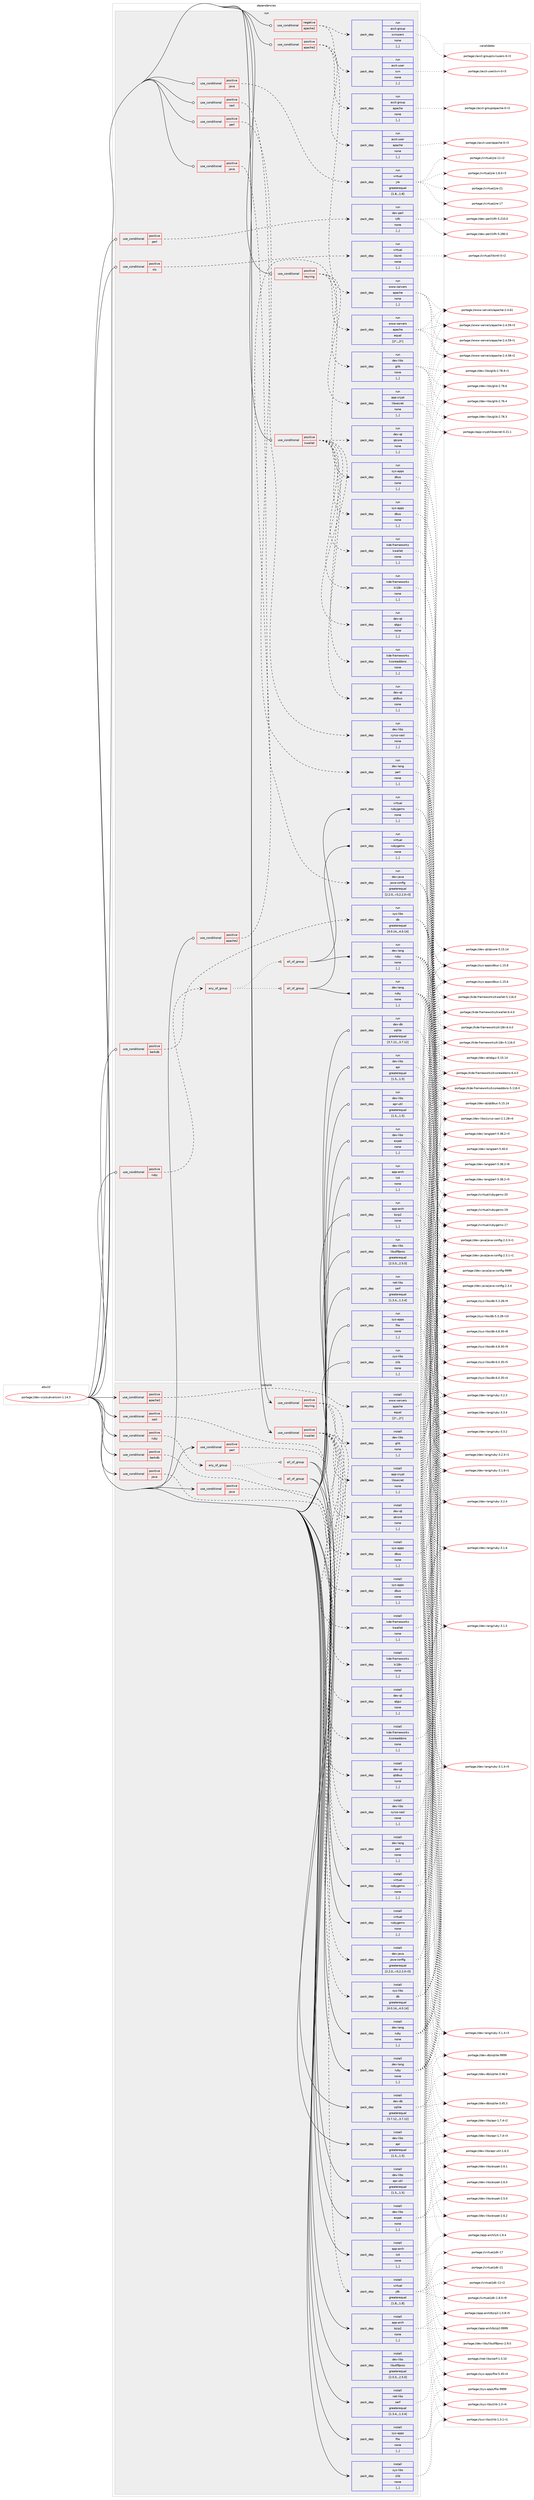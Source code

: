 digraph prolog {

# *************
# Graph options
# *************

newrank=true;
concentrate=true;
compound=true;
graph [rankdir=LR,fontname=Helvetica,fontsize=10,ranksep=1.5];#, ranksep=2.5, nodesep=0.2];
edge  [arrowhead=vee];
node  [fontname=Helvetica,fontsize=10];

# **********
# The ebuild
# **********

subgraph cluster_leftcol {
color=gray;
label=<<i>ebuild</i>>;
id [label="portage://dev-vcs/subversion-1.14.3", color=red, width=4, href="../dev-vcs/subversion-1.14.3.svg"];
}

# ****************
# The dependencies
# ****************

subgraph cluster_midcol {
color=gray;
label=<<i>dependencies</i>>;
subgraph cluster_compile {
fillcolor="#eeeeee";
style=filled;
label=<<i>compile</i>>;
subgraph cond62500 {
dependency222518 [label=<<TABLE BORDER="0" CELLBORDER="1" CELLSPACING="0" CELLPADDING="4"><TR><TD ROWSPAN="3" CELLPADDING="10">use_conditional</TD></TR><TR><TD>positive</TD></TR><TR><TD>apache2</TD></TR></TABLE>>, shape=none, color=red];
subgraph pack158537 {
dependency222519 [label=<<TABLE BORDER="0" CELLBORDER="1" CELLSPACING="0" CELLPADDING="4" WIDTH="220"><TR><TD ROWSPAN="6" CELLPADDING="30">pack_dep</TD></TR><TR><TD WIDTH="110">install</TD></TR><TR><TD>www-servers</TD></TR><TR><TD>apache</TD></TR><TR><TD>equal</TD></TR><TR><TD>[2*,,,2*]</TD></TR></TABLE>>, shape=none, color=blue];
}
dependency222518:e -> dependency222519:w [weight=20,style="dashed",arrowhead="vee"];
}
id:e -> dependency222518:w [weight=20,style="solid",arrowhead="vee"];
subgraph cond62501 {
dependency222520 [label=<<TABLE BORDER="0" CELLBORDER="1" CELLSPACING="0" CELLPADDING="4"><TR><TD ROWSPAN="3" CELLPADDING="10">use_conditional</TD></TR><TR><TD>positive</TD></TR><TR><TD>berkdb</TD></TR></TABLE>>, shape=none, color=red];
subgraph pack158538 {
dependency222521 [label=<<TABLE BORDER="0" CELLBORDER="1" CELLSPACING="0" CELLPADDING="4" WIDTH="220"><TR><TD ROWSPAN="6" CELLPADDING="30">pack_dep</TD></TR><TR><TD WIDTH="110">install</TD></TR><TR><TD>sys-libs</TD></TR><TR><TD>db</TD></TR><TR><TD>greaterequal</TD></TR><TR><TD>[4.0.14,,,4.0.14]</TD></TR></TABLE>>, shape=none, color=blue];
}
dependency222520:e -> dependency222521:w [weight=20,style="dashed",arrowhead="vee"];
}
id:e -> dependency222520:w [weight=20,style="solid",arrowhead="vee"];
subgraph cond62502 {
dependency222522 [label=<<TABLE BORDER="0" CELLBORDER="1" CELLSPACING="0" CELLPADDING="4"><TR><TD ROWSPAN="3" CELLPADDING="10">use_conditional</TD></TR><TR><TD>positive</TD></TR><TR><TD>java</TD></TR></TABLE>>, shape=none, color=red];
subgraph pack158539 {
dependency222523 [label=<<TABLE BORDER="0" CELLBORDER="1" CELLSPACING="0" CELLPADDING="4" WIDTH="220"><TR><TD ROWSPAN="6" CELLPADDING="30">pack_dep</TD></TR><TR><TD WIDTH="110">install</TD></TR><TR><TD>dev-java</TD></TR><TR><TD>java-config</TD></TR><TR><TD>greaterequal</TD></TR><TR><TD>[2.2.0,,-r3,2.2.0-r3]</TD></TR></TABLE>>, shape=none, color=blue];
}
dependency222522:e -> dependency222523:w [weight=20,style="dashed",arrowhead="vee"];
}
id:e -> dependency222522:w [weight=20,style="solid",arrowhead="vee"];
subgraph cond62503 {
dependency222524 [label=<<TABLE BORDER="0" CELLBORDER="1" CELLSPACING="0" CELLPADDING="4"><TR><TD ROWSPAN="3" CELLPADDING="10">use_conditional</TD></TR><TR><TD>positive</TD></TR><TR><TD>java</TD></TR></TABLE>>, shape=none, color=red];
subgraph pack158540 {
dependency222525 [label=<<TABLE BORDER="0" CELLBORDER="1" CELLSPACING="0" CELLPADDING="4" WIDTH="220"><TR><TD ROWSPAN="6" CELLPADDING="30">pack_dep</TD></TR><TR><TD WIDTH="110">install</TD></TR><TR><TD>virtual</TD></TR><TR><TD>jdk</TD></TR><TR><TD>greaterequal</TD></TR><TR><TD>[1.8,,,1.8]</TD></TR></TABLE>>, shape=none, color=blue];
}
dependency222524:e -> dependency222525:w [weight=20,style="dashed",arrowhead="vee"];
}
id:e -> dependency222524:w [weight=20,style="solid",arrowhead="vee"];
subgraph cond62504 {
dependency222526 [label=<<TABLE BORDER="0" CELLBORDER="1" CELLSPACING="0" CELLPADDING="4"><TR><TD ROWSPAN="3" CELLPADDING="10">use_conditional</TD></TR><TR><TD>positive</TD></TR><TR><TD>keyring</TD></TR></TABLE>>, shape=none, color=red];
subgraph pack158541 {
dependency222527 [label=<<TABLE BORDER="0" CELLBORDER="1" CELLSPACING="0" CELLPADDING="4" WIDTH="220"><TR><TD ROWSPAN="6" CELLPADDING="30">pack_dep</TD></TR><TR><TD WIDTH="110">install</TD></TR><TR><TD>dev-libs</TD></TR><TR><TD>glib</TD></TR><TR><TD>none</TD></TR><TR><TD>[,,]</TD></TR></TABLE>>, shape=none, color=blue];
}
dependency222526:e -> dependency222527:w [weight=20,style="dashed",arrowhead="vee"];
subgraph pack158542 {
dependency222528 [label=<<TABLE BORDER="0" CELLBORDER="1" CELLSPACING="0" CELLPADDING="4" WIDTH="220"><TR><TD ROWSPAN="6" CELLPADDING="30">pack_dep</TD></TR><TR><TD WIDTH="110">install</TD></TR><TR><TD>app-crypt</TD></TR><TR><TD>libsecret</TD></TR><TR><TD>none</TD></TR><TR><TD>[,,]</TD></TR></TABLE>>, shape=none, color=blue];
}
dependency222526:e -> dependency222528:w [weight=20,style="dashed",arrowhead="vee"];
subgraph pack158543 {
dependency222529 [label=<<TABLE BORDER="0" CELLBORDER="1" CELLSPACING="0" CELLPADDING="4" WIDTH="220"><TR><TD ROWSPAN="6" CELLPADDING="30">pack_dep</TD></TR><TR><TD WIDTH="110">install</TD></TR><TR><TD>sys-apps</TD></TR><TR><TD>dbus</TD></TR><TR><TD>none</TD></TR><TR><TD>[,,]</TD></TR></TABLE>>, shape=none, color=blue];
}
dependency222526:e -> dependency222529:w [weight=20,style="dashed",arrowhead="vee"];
}
id:e -> dependency222526:w [weight=20,style="solid",arrowhead="vee"];
subgraph cond62505 {
dependency222530 [label=<<TABLE BORDER="0" CELLBORDER="1" CELLSPACING="0" CELLPADDING="4"><TR><TD ROWSPAN="3" CELLPADDING="10">use_conditional</TD></TR><TR><TD>positive</TD></TR><TR><TD>kwallet</TD></TR></TABLE>>, shape=none, color=red];
subgraph pack158544 {
dependency222531 [label=<<TABLE BORDER="0" CELLBORDER="1" CELLSPACING="0" CELLPADDING="4" WIDTH="220"><TR><TD ROWSPAN="6" CELLPADDING="30">pack_dep</TD></TR><TR><TD WIDTH="110">install</TD></TR><TR><TD>dev-qt</TD></TR><TR><TD>qtcore</TD></TR><TR><TD>none</TD></TR><TR><TD>[,,]</TD></TR></TABLE>>, shape=none, color=blue];
}
dependency222530:e -> dependency222531:w [weight=20,style="dashed",arrowhead="vee"];
subgraph pack158545 {
dependency222532 [label=<<TABLE BORDER="0" CELLBORDER="1" CELLSPACING="0" CELLPADDING="4" WIDTH="220"><TR><TD ROWSPAN="6" CELLPADDING="30">pack_dep</TD></TR><TR><TD WIDTH="110">install</TD></TR><TR><TD>dev-qt</TD></TR><TR><TD>qtdbus</TD></TR><TR><TD>none</TD></TR><TR><TD>[,,]</TD></TR></TABLE>>, shape=none, color=blue];
}
dependency222530:e -> dependency222532:w [weight=20,style="dashed",arrowhead="vee"];
subgraph pack158546 {
dependency222533 [label=<<TABLE BORDER="0" CELLBORDER="1" CELLSPACING="0" CELLPADDING="4" WIDTH="220"><TR><TD ROWSPAN="6" CELLPADDING="30">pack_dep</TD></TR><TR><TD WIDTH="110">install</TD></TR><TR><TD>dev-qt</TD></TR><TR><TD>qtgui</TD></TR><TR><TD>none</TD></TR><TR><TD>[,,]</TD></TR></TABLE>>, shape=none, color=blue];
}
dependency222530:e -> dependency222533:w [weight=20,style="dashed",arrowhead="vee"];
subgraph pack158547 {
dependency222534 [label=<<TABLE BORDER="0" CELLBORDER="1" CELLSPACING="0" CELLPADDING="4" WIDTH="220"><TR><TD ROWSPAN="6" CELLPADDING="30">pack_dep</TD></TR><TR><TD WIDTH="110">install</TD></TR><TR><TD>kde-frameworks</TD></TR><TR><TD>kcoreaddons</TD></TR><TR><TD>none</TD></TR><TR><TD>[,,]</TD></TR></TABLE>>, shape=none, color=blue];
}
dependency222530:e -> dependency222534:w [weight=20,style="dashed",arrowhead="vee"];
subgraph pack158548 {
dependency222535 [label=<<TABLE BORDER="0" CELLBORDER="1" CELLSPACING="0" CELLPADDING="4" WIDTH="220"><TR><TD ROWSPAN="6" CELLPADDING="30">pack_dep</TD></TR><TR><TD WIDTH="110">install</TD></TR><TR><TD>kde-frameworks</TD></TR><TR><TD>ki18n</TD></TR><TR><TD>none</TD></TR><TR><TD>[,,]</TD></TR></TABLE>>, shape=none, color=blue];
}
dependency222530:e -> dependency222535:w [weight=20,style="dashed",arrowhead="vee"];
subgraph pack158549 {
dependency222536 [label=<<TABLE BORDER="0" CELLBORDER="1" CELLSPACING="0" CELLPADDING="4" WIDTH="220"><TR><TD ROWSPAN="6" CELLPADDING="30">pack_dep</TD></TR><TR><TD WIDTH="110">install</TD></TR><TR><TD>kde-frameworks</TD></TR><TR><TD>kwallet</TD></TR><TR><TD>none</TD></TR><TR><TD>[,,]</TD></TR></TABLE>>, shape=none, color=blue];
}
dependency222530:e -> dependency222536:w [weight=20,style="dashed",arrowhead="vee"];
subgraph pack158550 {
dependency222537 [label=<<TABLE BORDER="0" CELLBORDER="1" CELLSPACING="0" CELLPADDING="4" WIDTH="220"><TR><TD ROWSPAN="6" CELLPADDING="30">pack_dep</TD></TR><TR><TD WIDTH="110">install</TD></TR><TR><TD>sys-apps</TD></TR><TR><TD>dbus</TD></TR><TR><TD>none</TD></TR><TR><TD>[,,]</TD></TR></TABLE>>, shape=none, color=blue];
}
dependency222530:e -> dependency222537:w [weight=20,style="dashed",arrowhead="vee"];
}
id:e -> dependency222530:w [weight=20,style="solid",arrowhead="vee"];
subgraph cond62506 {
dependency222538 [label=<<TABLE BORDER="0" CELLBORDER="1" CELLSPACING="0" CELLPADDING="4"><TR><TD ROWSPAN="3" CELLPADDING="10">use_conditional</TD></TR><TR><TD>positive</TD></TR><TR><TD>perl</TD></TR></TABLE>>, shape=none, color=red];
subgraph pack158551 {
dependency222539 [label=<<TABLE BORDER="0" CELLBORDER="1" CELLSPACING="0" CELLPADDING="4" WIDTH="220"><TR><TD ROWSPAN="6" CELLPADDING="30">pack_dep</TD></TR><TR><TD WIDTH="110">install</TD></TR><TR><TD>dev-lang</TD></TR><TR><TD>perl</TD></TR><TR><TD>none</TD></TR><TR><TD>[,,]</TD></TR></TABLE>>, shape=none, color=blue];
}
dependency222538:e -> dependency222539:w [weight=20,style="dashed",arrowhead="vee"];
}
id:e -> dependency222538:w [weight=20,style="solid",arrowhead="vee"];
subgraph cond62507 {
dependency222540 [label=<<TABLE BORDER="0" CELLBORDER="1" CELLSPACING="0" CELLPADDING="4"><TR><TD ROWSPAN="3" CELLPADDING="10">use_conditional</TD></TR><TR><TD>positive</TD></TR><TR><TD>ruby</TD></TR></TABLE>>, shape=none, color=red];
subgraph any1327 {
dependency222541 [label=<<TABLE BORDER="0" CELLBORDER="1" CELLSPACING="0" CELLPADDING="4"><TR><TD CELLPADDING="10">any_of_group</TD></TR></TABLE>>, shape=none, color=red];subgraph all157 {
dependency222542 [label=<<TABLE BORDER="0" CELLBORDER="1" CELLSPACING="0" CELLPADDING="4"><TR><TD CELLPADDING="10">all_of_group</TD></TR></TABLE>>, shape=none, color=red];subgraph pack158552 {
dependency222543 [label=<<TABLE BORDER="0" CELLBORDER="1" CELLSPACING="0" CELLPADDING="4" WIDTH="220"><TR><TD ROWSPAN="6" CELLPADDING="30">pack_dep</TD></TR><TR><TD WIDTH="110">install</TD></TR><TR><TD>dev-lang</TD></TR><TR><TD>ruby</TD></TR><TR><TD>none</TD></TR><TR><TD>[,,]</TD></TR></TABLE>>, shape=none, color=blue];
}
dependency222542:e -> dependency222543:w [weight=20,style="solid",arrowhead="inv"];
subgraph pack158553 {
dependency222544 [label=<<TABLE BORDER="0" CELLBORDER="1" CELLSPACING="0" CELLPADDING="4" WIDTH="220"><TR><TD ROWSPAN="6" CELLPADDING="30">pack_dep</TD></TR><TR><TD WIDTH="110">install</TD></TR><TR><TD>virtual</TD></TR><TR><TD>rubygems</TD></TR><TR><TD>none</TD></TR><TR><TD>[,,]</TD></TR></TABLE>>, shape=none, color=blue];
}
dependency222542:e -> dependency222544:w [weight=20,style="solid",arrowhead="inv"];
}
dependency222541:e -> dependency222542:w [weight=20,style="dotted",arrowhead="oinv"];
subgraph all158 {
dependency222545 [label=<<TABLE BORDER="0" CELLBORDER="1" CELLSPACING="0" CELLPADDING="4"><TR><TD CELLPADDING="10">all_of_group</TD></TR></TABLE>>, shape=none, color=red];subgraph pack158554 {
dependency222546 [label=<<TABLE BORDER="0" CELLBORDER="1" CELLSPACING="0" CELLPADDING="4" WIDTH="220"><TR><TD ROWSPAN="6" CELLPADDING="30">pack_dep</TD></TR><TR><TD WIDTH="110">install</TD></TR><TR><TD>dev-lang</TD></TR><TR><TD>ruby</TD></TR><TR><TD>none</TD></TR><TR><TD>[,,]</TD></TR></TABLE>>, shape=none, color=blue];
}
dependency222545:e -> dependency222546:w [weight=20,style="solid",arrowhead="inv"];
subgraph pack158555 {
dependency222547 [label=<<TABLE BORDER="0" CELLBORDER="1" CELLSPACING="0" CELLPADDING="4" WIDTH="220"><TR><TD ROWSPAN="6" CELLPADDING="30">pack_dep</TD></TR><TR><TD WIDTH="110">install</TD></TR><TR><TD>virtual</TD></TR><TR><TD>rubygems</TD></TR><TR><TD>none</TD></TR><TR><TD>[,,]</TD></TR></TABLE>>, shape=none, color=blue];
}
dependency222545:e -> dependency222547:w [weight=20,style="solid",arrowhead="inv"];
}
dependency222541:e -> dependency222545:w [weight=20,style="dotted",arrowhead="oinv"];
}
dependency222540:e -> dependency222541:w [weight=20,style="dashed",arrowhead="vee"];
}
id:e -> dependency222540:w [weight=20,style="solid",arrowhead="vee"];
subgraph cond62508 {
dependency222548 [label=<<TABLE BORDER="0" CELLBORDER="1" CELLSPACING="0" CELLPADDING="4"><TR><TD ROWSPAN="3" CELLPADDING="10">use_conditional</TD></TR><TR><TD>positive</TD></TR><TR><TD>sasl</TD></TR></TABLE>>, shape=none, color=red];
subgraph pack158556 {
dependency222549 [label=<<TABLE BORDER="0" CELLBORDER="1" CELLSPACING="0" CELLPADDING="4" WIDTH="220"><TR><TD ROWSPAN="6" CELLPADDING="30">pack_dep</TD></TR><TR><TD WIDTH="110">install</TD></TR><TR><TD>dev-libs</TD></TR><TR><TD>cyrus-sasl</TD></TR><TR><TD>none</TD></TR><TR><TD>[,,]</TD></TR></TABLE>>, shape=none, color=blue];
}
dependency222548:e -> dependency222549:w [weight=20,style="dashed",arrowhead="vee"];
}
id:e -> dependency222548:w [weight=20,style="solid",arrowhead="vee"];
subgraph pack158557 {
dependency222550 [label=<<TABLE BORDER="0" CELLBORDER="1" CELLSPACING="0" CELLPADDING="4" WIDTH="220"><TR><TD ROWSPAN="6" CELLPADDING="30">pack_dep</TD></TR><TR><TD WIDTH="110">install</TD></TR><TR><TD>app-arch</TD></TR><TR><TD>bzip2</TD></TR><TR><TD>none</TD></TR><TR><TD>[,,]</TD></TR></TABLE>>, shape=none, color=blue];
}
id:e -> dependency222550:w [weight=20,style="solid",arrowhead="vee"];
subgraph pack158558 {
dependency222551 [label=<<TABLE BORDER="0" CELLBORDER="1" CELLSPACING="0" CELLPADDING="4" WIDTH="220"><TR><TD ROWSPAN="6" CELLPADDING="30">pack_dep</TD></TR><TR><TD WIDTH="110">install</TD></TR><TR><TD>app-arch</TD></TR><TR><TD>lz4</TD></TR><TR><TD>none</TD></TR><TR><TD>[,,]</TD></TR></TABLE>>, shape=none, color=blue];
}
id:e -> dependency222551:w [weight=20,style="solid",arrowhead="vee"];
subgraph pack158559 {
dependency222552 [label=<<TABLE BORDER="0" CELLBORDER="1" CELLSPACING="0" CELLPADDING="4" WIDTH="220"><TR><TD ROWSPAN="6" CELLPADDING="30">pack_dep</TD></TR><TR><TD WIDTH="110">install</TD></TR><TR><TD>dev-db</TD></TR><TR><TD>sqlite</TD></TR><TR><TD>greaterequal</TD></TR><TR><TD>[3.7.12,,,3.7.12]</TD></TR></TABLE>>, shape=none, color=blue];
}
id:e -> dependency222552:w [weight=20,style="solid",arrowhead="vee"];
subgraph pack158560 {
dependency222553 [label=<<TABLE BORDER="0" CELLBORDER="1" CELLSPACING="0" CELLPADDING="4" WIDTH="220"><TR><TD ROWSPAN="6" CELLPADDING="30">pack_dep</TD></TR><TR><TD WIDTH="110">install</TD></TR><TR><TD>dev-libs</TD></TR><TR><TD>apr</TD></TR><TR><TD>greaterequal</TD></TR><TR><TD>[1.5,,,1.5]</TD></TR></TABLE>>, shape=none, color=blue];
}
id:e -> dependency222553:w [weight=20,style="solid",arrowhead="vee"];
subgraph pack158561 {
dependency222554 [label=<<TABLE BORDER="0" CELLBORDER="1" CELLSPACING="0" CELLPADDING="4" WIDTH="220"><TR><TD ROWSPAN="6" CELLPADDING="30">pack_dep</TD></TR><TR><TD WIDTH="110">install</TD></TR><TR><TD>dev-libs</TD></TR><TR><TD>apr-util</TD></TR><TR><TD>greaterequal</TD></TR><TR><TD>[1.5,,,1.5]</TD></TR></TABLE>>, shape=none, color=blue];
}
id:e -> dependency222554:w [weight=20,style="solid",arrowhead="vee"];
subgraph pack158562 {
dependency222555 [label=<<TABLE BORDER="0" CELLBORDER="1" CELLSPACING="0" CELLPADDING="4" WIDTH="220"><TR><TD ROWSPAN="6" CELLPADDING="30">pack_dep</TD></TR><TR><TD WIDTH="110">install</TD></TR><TR><TD>dev-libs</TD></TR><TR><TD>expat</TD></TR><TR><TD>none</TD></TR><TR><TD>[,,]</TD></TR></TABLE>>, shape=none, color=blue];
}
id:e -> dependency222555:w [weight=20,style="solid",arrowhead="vee"];
subgraph pack158563 {
dependency222556 [label=<<TABLE BORDER="0" CELLBORDER="1" CELLSPACING="0" CELLPADDING="4" WIDTH="220"><TR><TD ROWSPAN="6" CELLPADDING="30">pack_dep</TD></TR><TR><TD WIDTH="110">install</TD></TR><TR><TD>dev-libs</TD></TR><TR><TD>libutf8proc</TD></TR><TR><TD>greaterequal</TD></TR><TR><TD>[2.5.0,,,2.5.0]</TD></TR></TABLE>>, shape=none, color=blue];
}
id:e -> dependency222556:w [weight=20,style="solid",arrowhead="vee"];
subgraph pack158564 {
dependency222557 [label=<<TABLE BORDER="0" CELLBORDER="1" CELLSPACING="0" CELLPADDING="4" WIDTH="220"><TR><TD ROWSPAN="6" CELLPADDING="30">pack_dep</TD></TR><TR><TD WIDTH="110">install</TD></TR><TR><TD>net-libs</TD></TR><TR><TD>serf</TD></TR><TR><TD>greaterequal</TD></TR><TR><TD>[1.3.4,,,1.3.4]</TD></TR></TABLE>>, shape=none, color=blue];
}
id:e -> dependency222557:w [weight=20,style="solid",arrowhead="vee"];
subgraph pack158565 {
dependency222558 [label=<<TABLE BORDER="0" CELLBORDER="1" CELLSPACING="0" CELLPADDING="4" WIDTH="220"><TR><TD ROWSPAN="6" CELLPADDING="30">pack_dep</TD></TR><TR><TD WIDTH="110">install</TD></TR><TR><TD>sys-apps</TD></TR><TR><TD>file</TD></TR><TR><TD>none</TD></TR><TR><TD>[,,]</TD></TR></TABLE>>, shape=none, color=blue];
}
id:e -> dependency222558:w [weight=20,style="solid",arrowhead="vee"];
subgraph pack158566 {
dependency222559 [label=<<TABLE BORDER="0" CELLBORDER="1" CELLSPACING="0" CELLPADDING="4" WIDTH="220"><TR><TD ROWSPAN="6" CELLPADDING="30">pack_dep</TD></TR><TR><TD WIDTH="110">install</TD></TR><TR><TD>sys-libs</TD></TR><TR><TD>zlib</TD></TR><TR><TD>none</TD></TR><TR><TD>[,,]</TD></TR></TABLE>>, shape=none, color=blue];
}
id:e -> dependency222559:w [weight=20,style="solid",arrowhead="vee"];
}
subgraph cluster_compileandrun {
fillcolor="#eeeeee";
style=filled;
label=<<i>compile and run</i>>;
}
subgraph cluster_run {
fillcolor="#eeeeee";
style=filled;
label=<<i>run</i>>;
subgraph cond62509 {
dependency222560 [label=<<TABLE BORDER="0" CELLBORDER="1" CELLSPACING="0" CELLPADDING="4"><TR><TD ROWSPAN="3" CELLPADDING="10">use_conditional</TD></TR><TR><TD>negative</TD></TR><TR><TD>apache2</TD></TR></TABLE>>, shape=none, color=red];
subgraph pack158567 {
dependency222561 [label=<<TABLE BORDER="0" CELLBORDER="1" CELLSPACING="0" CELLPADDING="4" WIDTH="220"><TR><TD ROWSPAN="6" CELLPADDING="30">pack_dep</TD></TR><TR><TD WIDTH="110">run</TD></TR><TR><TD>acct-group</TD></TR><TR><TD>svnusers</TD></TR><TR><TD>none</TD></TR><TR><TD>[,,]</TD></TR></TABLE>>, shape=none, color=blue];
}
dependency222560:e -> dependency222561:w [weight=20,style="dashed",arrowhead="vee"];
subgraph pack158568 {
dependency222562 [label=<<TABLE BORDER="0" CELLBORDER="1" CELLSPACING="0" CELLPADDING="4" WIDTH="220"><TR><TD ROWSPAN="6" CELLPADDING="30">pack_dep</TD></TR><TR><TD WIDTH="110">run</TD></TR><TR><TD>acct-user</TD></TR><TR><TD>svn</TD></TR><TR><TD>none</TD></TR><TR><TD>[,,]</TD></TR></TABLE>>, shape=none, color=blue];
}
dependency222560:e -> dependency222562:w [weight=20,style="dashed",arrowhead="vee"];
}
id:e -> dependency222560:w [weight=20,style="solid",arrowhead="odot"];
subgraph cond62510 {
dependency222563 [label=<<TABLE BORDER="0" CELLBORDER="1" CELLSPACING="0" CELLPADDING="4"><TR><TD ROWSPAN="3" CELLPADDING="10">use_conditional</TD></TR><TR><TD>positive</TD></TR><TR><TD>apache2</TD></TR></TABLE>>, shape=none, color=red];
subgraph pack158569 {
dependency222564 [label=<<TABLE BORDER="0" CELLBORDER="1" CELLSPACING="0" CELLPADDING="4" WIDTH="220"><TR><TD ROWSPAN="6" CELLPADDING="30">pack_dep</TD></TR><TR><TD WIDTH="110">run</TD></TR><TR><TD>acct-group</TD></TR><TR><TD>apache</TD></TR><TR><TD>none</TD></TR><TR><TD>[,,]</TD></TR></TABLE>>, shape=none, color=blue];
}
dependency222563:e -> dependency222564:w [weight=20,style="dashed",arrowhead="vee"];
subgraph pack158570 {
dependency222565 [label=<<TABLE BORDER="0" CELLBORDER="1" CELLSPACING="0" CELLPADDING="4" WIDTH="220"><TR><TD ROWSPAN="6" CELLPADDING="30">pack_dep</TD></TR><TR><TD WIDTH="110">run</TD></TR><TR><TD>acct-user</TD></TR><TR><TD>apache</TD></TR><TR><TD>none</TD></TR><TR><TD>[,,]</TD></TR></TABLE>>, shape=none, color=blue];
}
dependency222563:e -> dependency222565:w [weight=20,style="dashed",arrowhead="vee"];
subgraph pack158571 {
dependency222566 [label=<<TABLE BORDER="0" CELLBORDER="1" CELLSPACING="0" CELLPADDING="4" WIDTH="220"><TR><TD ROWSPAN="6" CELLPADDING="30">pack_dep</TD></TR><TR><TD WIDTH="110">run</TD></TR><TR><TD>www-servers</TD></TR><TR><TD>apache</TD></TR><TR><TD>none</TD></TR><TR><TD>[,,]</TD></TR></TABLE>>, shape=none, color=blue];
}
dependency222563:e -> dependency222566:w [weight=20,style="dashed",arrowhead="vee"];
}
id:e -> dependency222563:w [weight=20,style="solid",arrowhead="odot"];
subgraph cond62511 {
dependency222567 [label=<<TABLE BORDER="0" CELLBORDER="1" CELLSPACING="0" CELLPADDING="4"><TR><TD ROWSPAN="3" CELLPADDING="10">use_conditional</TD></TR><TR><TD>positive</TD></TR><TR><TD>apache2</TD></TR></TABLE>>, shape=none, color=red];
subgraph pack158572 {
dependency222568 [label=<<TABLE BORDER="0" CELLBORDER="1" CELLSPACING="0" CELLPADDING="4" WIDTH="220"><TR><TD ROWSPAN="6" CELLPADDING="30">pack_dep</TD></TR><TR><TD WIDTH="110">run</TD></TR><TR><TD>www-servers</TD></TR><TR><TD>apache</TD></TR><TR><TD>equal</TD></TR><TR><TD>[2*,,,2*]</TD></TR></TABLE>>, shape=none, color=blue];
}
dependency222567:e -> dependency222568:w [weight=20,style="dashed",arrowhead="vee"];
}
id:e -> dependency222567:w [weight=20,style="solid",arrowhead="odot"];
subgraph cond62512 {
dependency222569 [label=<<TABLE BORDER="0" CELLBORDER="1" CELLSPACING="0" CELLPADDING="4"><TR><TD ROWSPAN="3" CELLPADDING="10">use_conditional</TD></TR><TR><TD>positive</TD></TR><TR><TD>berkdb</TD></TR></TABLE>>, shape=none, color=red];
subgraph pack158573 {
dependency222570 [label=<<TABLE BORDER="0" CELLBORDER="1" CELLSPACING="0" CELLPADDING="4" WIDTH="220"><TR><TD ROWSPAN="6" CELLPADDING="30">pack_dep</TD></TR><TR><TD WIDTH="110">run</TD></TR><TR><TD>sys-libs</TD></TR><TR><TD>db</TD></TR><TR><TD>greaterequal</TD></TR><TR><TD>[4.0.14,,,4.0.14]</TD></TR></TABLE>>, shape=none, color=blue];
}
dependency222569:e -> dependency222570:w [weight=20,style="dashed",arrowhead="vee"];
}
id:e -> dependency222569:w [weight=20,style="solid",arrowhead="odot"];
subgraph cond62513 {
dependency222571 [label=<<TABLE BORDER="0" CELLBORDER="1" CELLSPACING="0" CELLPADDING="4"><TR><TD ROWSPAN="3" CELLPADDING="10">use_conditional</TD></TR><TR><TD>positive</TD></TR><TR><TD>java</TD></TR></TABLE>>, shape=none, color=red];
subgraph pack158574 {
dependency222572 [label=<<TABLE BORDER="0" CELLBORDER="1" CELLSPACING="0" CELLPADDING="4" WIDTH="220"><TR><TD ROWSPAN="6" CELLPADDING="30">pack_dep</TD></TR><TR><TD WIDTH="110">run</TD></TR><TR><TD>dev-java</TD></TR><TR><TD>java-config</TD></TR><TR><TD>greaterequal</TD></TR><TR><TD>[2.2.0,,-r3,2.2.0-r3]</TD></TR></TABLE>>, shape=none, color=blue];
}
dependency222571:e -> dependency222572:w [weight=20,style="dashed",arrowhead="vee"];
}
id:e -> dependency222571:w [weight=20,style="solid",arrowhead="odot"];
subgraph cond62514 {
dependency222573 [label=<<TABLE BORDER="0" CELLBORDER="1" CELLSPACING="0" CELLPADDING="4"><TR><TD ROWSPAN="3" CELLPADDING="10">use_conditional</TD></TR><TR><TD>positive</TD></TR><TR><TD>java</TD></TR></TABLE>>, shape=none, color=red];
subgraph pack158575 {
dependency222574 [label=<<TABLE BORDER="0" CELLBORDER="1" CELLSPACING="0" CELLPADDING="4" WIDTH="220"><TR><TD ROWSPAN="6" CELLPADDING="30">pack_dep</TD></TR><TR><TD WIDTH="110">run</TD></TR><TR><TD>virtual</TD></TR><TR><TD>jre</TD></TR><TR><TD>greaterequal</TD></TR><TR><TD>[1.8,,,1.8]</TD></TR></TABLE>>, shape=none, color=blue];
}
dependency222573:e -> dependency222574:w [weight=20,style="dashed",arrowhead="vee"];
}
id:e -> dependency222573:w [weight=20,style="solid",arrowhead="odot"];
subgraph cond62515 {
dependency222575 [label=<<TABLE BORDER="0" CELLBORDER="1" CELLSPACING="0" CELLPADDING="4"><TR><TD ROWSPAN="3" CELLPADDING="10">use_conditional</TD></TR><TR><TD>positive</TD></TR><TR><TD>keyring</TD></TR></TABLE>>, shape=none, color=red];
subgraph pack158576 {
dependency222576 [label=<<TABLE BORDER="0" CELLBORDER="1" CELLSPACING="0" CELLPADDING="4" WIDTH="220"><TR><TD ROWSPAN="6" CELLPADDING="30">pack_dep</TD></TR><TR><TD WIDTH="110">run</TD></TR><TR><TD>dev-libs</TD></TR><TR><TD>glib</TD></TR><TR><TD>none</TD></TR><TR><TD>[,,]</TD></TR></TABLE>>, shape=none, color=blue];
}
dependency222575:e -> dependency222576:w [weight=20,style="dashed",arrowhead="vee"];
subgraph pack158577 {
dependency222577 [label=<<TABLE BORDER="0" CELLBORDER="1" CELLSPACING="0" CELLPADDING="4" WIDTH="220"><TR><TD ROWSPAN="6" CELLPADDING="30">pack_dep</TD></TR><TR><TD WIDTH="110">run</TD></TR><TR><TD>app-crypt</TD></TR><TR><TD>libsecret</TD></TR><TR><TD>none</TD></TR><TR><TD>[,,]</TD></TR></TABLE>>, shape=none, color=blue];
}
dependency222575:e -> dependency222577:w [weight=20,style="dashed",arrowhead="vee"];
subgraph pack158578 {
dependency222578 [label=<<TABLE BORDER="0" CELLBORDER="1" CELLSPACING="0" CELLPADDING="4" WIDTH="220"><TR><TD ROWSPAN="6" CELLPADDING="30">pack_dep</TD></TR><TR><TD WIDTH="110">run</TD></TR><TR><TD>sys-apps</TD></TR><TR><TD>dbus</TD></TR><TR><TD>none</TD></TR><TR><TD>[,,]</TD></TR></TABLE>>, shape=none, color=blue];
}
dependency222575:e -> dependency222578:w [weight=20,style="dashed",arrowhead="vee"];
}
id:e -> dependency222575:w [weight=20,style="solid",arrowhead="odot"];
subgraph cond62516 {
dependency222579 [label=<<TABLE BORDER="0" CELLBORDER="1" CELLSPACING="0" CELLPADDING="4"><TR><TD ROWSPAN="3" CELLPADDING="10">use_conditional</TD></TR><TR><TD>positive</TD></TR><TR><TD>kwallet</TD></TR></TABLE>>, shape=none, color=red];
subgraph pack158579 {
dependency222580 [label=<<TABLE BORDER="0" CELLBORDER="1" CELLSPACING="0" CELLPADDING="4" WIDTH="220"><TR><TD ROWSPAN="6" CELLPADDING="30">pack_dep</TD></TR><TR><TD WIDTH="110">run</TD></TR><TR><TD>dev-qt</TD></TR><TR><TD>qtcore</TD></TR><TR><TD>none</TD></TR><TR><TD>[,,]</TD></TR></TABLE>>, shape=none, color=blue];
}
dependency222579:e -> dependency222580:w [weight=20,style="dashed",arrowhead="vee"];
subgraph pack158580 {
dependency222581 [label=<<TABLE BORDER="0" CELLBORDER="1" CELLSPACING="0" CELLPADDING="4" WIDTH="220"><TR><TD ROWSPAN="6" CELLPADDING="30">pack_dep</TD></TR><TR><TD WIDTH="110">run</TD></TR><TR><TD>dev-qt</TD></TR><TR><TD>qtdbus</TD></TR><TR><TD>none</TD></TR><TR><TD>[,,]</TD></TR></TABLE>>, shape=none, color=blue];
}
dependency222579:e -> dependency222581:w [weight=20,style="dashed",arrowhead="vee"];
subgraph pack158581 {
dependency222582 [label=<<TABLE BORDER="0" CELLBORDER="1" CELLSPACING="0" CELLPADDING="4" WIDTH="220"><TR><TD ROWSPAN="6" CELLPADDING="30">pack_dep</TD></TR><TR><TD WIDTH="110">run</TD></TR><TR><TD>dev-qt</TD></TR><TR><TD>qtgui</TD></TR><TR><TD>none</TD></TR><TR><TD>[,,]</TD></TR></TABLE>>, shape=none, color=blue];
}
dependency222579:e -> dependency222582:w [weight=20,style="dashed",arrowhead="vee"];
subgraph pack158582 {
dependency222583 [label=<<TABLE BORDER="0" CELLBORDER="1" CELLSPACING="0" CELLPADDING="4" WIDTH="220"><TR><TD ROWSPAN="6" CELLPADDING="30">pack_dep</TD></TR><TR><TD WIDTH="110">run</TD></TR><TR><TD>kde-frameworks</TD></TR><TR><TD>kcoreaddons</TD></TR><TR><TD>none</TD></TR><TR><TD>[,,]</TD></TR></TABLE>>, shape=none, color=blue];
}
dependency222579:e -> dependency222583:w [weight=20,style="dashed",arrowhead="vee"];
subgraph pack158583 {
dependency222584 [label=<<TABLE BORDER="0" CELLBORDER="1" CELLSPACING="0" CELLPADDING="4" WIDTH="220"><TR><TD ROWSPAN="6" CELLPADDING="30">pack_dep</TD></TR><TR><TD WIDTH="110">run</TD></TR><TR><TD>kde-frameworks</TD></TR><TR><TD>ki18n</TD></TR><TR><TD>none</TD></TR><TR><TD>[,,]</TD></TR></TABLE>>, shape=none, color=blue];
}
dependency222579:e -> dependency222584:w [weight=20,style="dashed",arrowhead="vee"];
subgraph pack158584 {
dependency222585 [label=<<TABLE BORDER="0" CELLBORDER="1" CELLSPACING="0" CELLPADDING="4" WIDTH="220"><TR><TD ROWSPAN="6" CELLPADDING="30">pack_dep</TD></TR><TR><TD WIDTH="110">run</TD></TR><TR><TD>kde-frameworks</TD></TR><TR><TD>kwallet</TD></TR><TR><TD>none</TD></TR><TR><TD>[,,]</TD></TR></TABLE>>, shape=none, color=blue];
}
dependency222579:e -> dependency222585:w [weight=20,style="dashed",arrowhead="vee"];
subgraph pack158585 {
dependency222586 [label=<<TABLE BORDER="0" CELLBORDER="1" CELLSPACING="0" CELLPADDING="4" WIDTH="220"><TR><TD ROWSPAN="6" CELLPADDING="30">pack_dep</TD></TR><TR><TD WIDTH="110">run</TD></TR><TR><TD>sys-apps</TD></TR><TR><TD>dbus</TD></TR><TR><TD>none</TD></TR><TR><TD>[,,]</TD></TR></TABLE>>, shape=none, color=blue];
}
dependency222579:e -> dependency222586:w [weight=20,style="dashed",arrowhead="vee"];
}
id:e -> dependency222579:w [weight=20,style="solid",arrowhead="odot"];
subgraph cond62517 {
dependency222587 [label=<<TABLE BORDER="0" CELLBORDER="1" CELLSPACING="0" CELLPADDING="4"><TR><TD ROWSPAN="3" CELLPADDING="10">use_conditional</TD></TR><TR><TD>positive</TD></TR><TR><TD>nls</TD></TR></TABLE>>, shape=none, color=red];
subgraph pack158586 {
dependency222588 [label=<<TABLE BORDER="0" CELLBORDER="1" CELLSPACING="0" CELLPADDING="4" WIDTH="220"><TR><TD ROWSPAN="6" CELLPADDING="30">pack_dep</TD></TR><TR><TD WIDTH="110">run</TD></TR><TR><TD>virtual</TD></TR><TR><TD>libintl</TD></TR><TR><TD>none</TD></TR><TR><TD>[,,]</TD></TR></TABLE>>, shape=none, color=blue];
}
dependency222587:e -> dependency222588:w [weight=20,style="dashed",arrowhead="vee"];
}
id:e -> dependency222587:w [weight=20,style="solid",arrowhead="odot"];
subgraph cond62518 {
dependency222589 [label=<<TABLE BORDER="0" CELLBORDER="1" CELLSPACING="0" CELLPADDING="4"><TR><TD ROWSPAN="3" CELLPADDING="10">use_conditional</TD></TR><TR><TD>positive</TD></TR><TR><TD>perl</TD></TR></TABLE>>, shape=none, color=red];
subgraph pack158587 {
dependency222590 [label=<<TABLE BORDER="0" CELLBORDER="1" CELLSPACING="0" CELLPADDING="4" WIDTH="220"><TR><TD ROWSPAN="6" CELLPADDING="30">pack_dep</TD></TR><TR><TD WIDTH="110">run</TD></TR><TR><TD>dev-lang</TD></TR><TR><TD>perl</TD></TR><TR><TD>none</TD></TR><TR><TD>[,,]</TD></TR></TABLE>>, shape=none, color=blue];
}
dependency222589:e -> dependency222590:w [weight=20,style="dashed",arrowhead="vee"];
}
id:e -> dependency222589:w [weight=20,style="solid",arrowhead="odot"];
subgraph cond62519 {
dependency222591 [label=<<TABLE BORDER="0" CELLBORDER="1" CELLSPACING="0" CELLPADDING="4"><TR><TD ROWSPAN="3" CELLPADDING="10">use_conditional</TD></TR><TR><TD>positive</TD></TR><TR><TD>perl</TD></TR></TABLE>>, shape=none, color=red];
subgraph pack158588 {
dependency222592 [label=<<TABLE BORDER="0" CELLBORDER="1" CELLSPACING="0" CELLPADDING="4" WIDTH="220"><TR><TD ROWSPAN="6" CELLPADDING="30">pack_dep</TD></TR><TR><TD WIDTH="110">run</TD></TR><TR><TD>dev-perl</TD></TR><TR><TD>URI</TD></TR><TR><TD>none</TD></TR><TR><TD>[,,]</TD></TR></TABLE>>, shape=none, color=blue];
}
dependency222591:e -> dependency222592:w [weight=20,style="dashed",arrowhead="vee"];
}
id:e -> dependency222591:w [weight=20,style="solid",arrowhead="odot"];
subgraph cond62520 {
dependency222593 [label=<<TABLE BORDER="0" CELLBORDER="1" CELLSPACING="0" CELLPADDING="4"><TR><TD ROWSPAN="3" CELLPADDING="10">use_conditional</TD></TR><TR><TD>positive</TD></TR><TR><TD>ruby</TD></TR></TABLE>>, shape=none, color=red];
subgraph any1328 {
dependency222594 [label=<<TABLE BORDER="0" CELLBORDER="1" CELLSPACING="0" CELLPADDING="4"><TR><TD CELLPADDING="10">any_of_group</TD></TR></TABLE>>, shape=none, color=red];subgraph all159 {
dependency222595 [label=<<TABLE BORDER="0" CELLBORDER="1" CELLSPACING="0" CELLPADDING="4"><TR><TD CELLPADDING="10">all_of_group</TD></TR></TABLE>>, shape=none, color=red];subgraph pack158589 {
dependency222596 [label=<<TABLE BORDER="0" CELLBORDER="1" CELLSPACING="0" CELLPADDING="4" WIDTH="220"><TR><TD ROWSPAN="6" CELLPADDING="30">pack_dep</TD></TR><TR><TD WIDTH="110">run</TD></TR><TR><TD>dev-lang</TD></TR><TR><TD>ruby</TD></TR><TR><TD>none</TD></TR><TR><TD>[,,]</TD></TR></TABLE>>, shape=none, color=blue];
}
dependency222595:e -> dependency222596:w [weight=20,style="solid",arrowhead="inv"];
subgraph pack158590 {
dependency222597 [label=<<TABLE BORDER="0" CELLBORDER="1" CELLSPACING="0" CELLPADDING="4" WIDTH="220"><TR><TD ROWSPAN="6" CELLPADDING="30">pack_dep</TD></TR><TR><TD WIDTH="110">run</TD></TR><TR><TD>virtual</TD></TR><TR><TD>rubygems</TD></TR><TR><TD>none</TD></TR><TR><TD>[,,]</TD></TR></TABLE>>, shape=none, color=blue];
}
dependency222595:e -> dependency222597:w [weight=20,style="solid",arrowhead="inv"];
}
dependency222594:e -> dependency222595:w [weight=20,style="dotted",arrowhead="oinv"];
subgraph all160 {
dependency222598 [label=<<TABLE BORDER="0" CELLBORDER="1" CELLSPACING="0" CELLPADDING="4"><TR><TD CELLPADDING="10">all_of_group</TD></TR></TABLE>>, shape=none, color=red];subgraph pack158591 {
dependency222599 [label=<<TABLE BORDER="0" CELLBORDER="1" CELLSPACING="0" CELLPADDING="4" WIDTH="220"><TR><TD ROWSPAN="6" CELLPADDING="30">pack_dep</TD></TR><TR><TD WIDTH="110">run</TD></TR><TR><TD>dev-lang</TD></TR><TR><TD>ruby</TD></TR><TR><TD>none</TD></TR><TR><TD>[,,]</TD></TR></TABLE>>, shape=none, color=blue];
}
dependency222598:e -> dependency222599:w [weight=20,style="solid",arrowhead="inv"];
subgraph pack158592 {
dependency222600 [label=<<TABLE BORDER="0" CELLBORDER="1" CELLSPACING="0" CELLPADDING="4" WIDTH="220"><TR><TD ROWSPAN="6" CELLPADDING="30">pack_dep</TD></TR><TR><TD WIDTH="110">run</TD></TR><TR><TD>virtual</TD></TR><TR><TD>rubygems</TD></TR><TR><TD>none</TD></TR><TR><TD>[,,]</TD></TR></TABLE>>, shape=none, color=blue];
}
dependency222598:e -> dependency222600:w [weight=20,style="solid",arrowhead="inv"];
}
dependency222594:e -> dependency222598:w [weight=20,style="dotted",arrowhead="oinv"];
}
dependency222593:e -> dependency222594:w [weight=20,style="dashed",arrowhead="vee"];
}
id:e -> dependency222593:w [weight=20,style="solid",arrowhead="odot"];
subgraph cond62521 {
dependency222601 [label=<<TABLE BORDER="0" CELLBORDER="1" CELLSPACING="0" CELLPADDING="4"><TR><TD ROWSPAN="3" CELLPADDING="10">use_conditional</TD></TR><TR><TD>positive</TD></TR><TR><TD>sasl</TD></TR></TABLE>>, shape=none, color=red];
subgraph pack158593 {
dependency222602 [label=<<TABLE BORDER="0" CELLBORDER="1" CELLSPACING="0" CELLPADDING="4" WIDTH="220"><TR><TD ROWSPAN="6" CELLPADDING="30">pack_dep</TD></TR><TR><TD WIDTH="110">run</TD></TR><TR><TD>dev-libs</TD></TR><TR><TD>cyrus-sasl</TD></TR><TR><TD>none</TD></TR><TR><TD>[,,]</TD></TR></TABLE>>, shape=none, color=blue];
}
dependency222601:e -> dependency222602:w [weight=20,style="dashed",arrowhead="vee"];
}
id:e -> dependency222601:w [weight=20,style="solid",arrowhead="odot"];
subgraph pack158594 {
dependency222603 [label=<<TABLE BORDER="0" CELLBORDER="1" CELLSPACING="0" CELLPADDING="4" WIDTH="220"><TR><TD ROWSPAN="6" CELLPADDING="30">pack_dep</TD></TR><TR><TD WIDTH="110">run</TD></TR><TR><TD>app-arch</TD></TR><TR><TD>bzip2</TD></TR><TR><TD>none</TD></TR><TR><TD>[,,]</TD></TR></TABLE>>, shape=none, color=blue];
}
id:e -> dependency222603:w [weight=20,style="solid",arrowhead="odot"];
subgraph pack158595 {
dependency222604 [label=<<TABLE BORDER="0" CELLBORDER="1" CELLSPACING="0" CELLPADDING="4" WIDTH="220"><TR><TD ROWSPAN="6" CELLPADDING="30">pack_dep</TD></TR><TR><TD WIDTH="110">run</TD></TR><TR><TD>app-arch</TD></TR><TR><TD>lz4</TD></TR><TR><TD>none</TD></TR><TR><TD>[,,]</TD></TR></TABLE>>, shape=none, color=blue];
}
id:e -> dependency222604:w [weight=20,style="solid",arrowhead="odot"];
subgraph pack158596 {
dependency222605 [label=<<TABLE BORDER="0" CELLBORDER="1" CELLSPACING="0" CELLPADDING="4" WIDTH="220"><TR><TD ROWSPAN="6" CELLPADDING="30">pack_dep</TD></TR><TR><TD WIDTH="110">run</TD></TR><TR><TD>dev-db</TD></TR><TR><TD>sqlite</TD></TR><TR><TD>greaterequal</TD></TR><TR><TD>[3.7.12,,,3.7.12]</TD></TR></TABLE>>, shape=none, color=blue];
}
id:e -> dependency222605:w [weight=20,style="solid",arrowhead="odot"];
subgraph pack158597 {
dependency222606 [label=<<TABLE BORDER="0" CELLBORDER="1" CELLSPACING="0" CELLPADDING="4" WIDTH="220"><TR><TD ROWSPAN="6" CELLPADDING="30">pack_dep</TD></TR><TR><TD WIDTH="110">run</TD></TR><TR><TD>dev-libs</TD></TR><TR><TD>apr</TD></TR><TR><TD>greaterequal</TD></TR><TR><TD>[1.5,,,1.5]</TD></TR></TABLE>>, shape=none, color=blue];
}
id:e -> dependency222606:w [weight=20,style="solid",arrowhead="odot"];
subgraph pack158598 {
dependency222607 [label=<<TABLE BORDER="0" CELLBORDER="1" CELLSPACING="0" CELLPADDING="4" WIDTH="220"><TR><TD ROWSPAN="6" CELLPADDING="30">pack_dep</TD></TR><TR><TD WIDTH="110">run</TD></TR><TR><TD>dev-libs</TD></TR><TR><TD>apr-util</TD></TR><TR><TD>greaterequal</TD></TR><TR><TD>[1.5,,,1.5]</TD></TR></TABLE>>, shape=none, color=blue];
}
id:e -> dependency222607:w [weight=20,style="solid",arrowhead="odot"];
subgraph pack158599 {
dependency222608 [label=<<TABLE BORDER="0" CELLBORDER="1" CELLSPACING="0" CELLPADDING="4" WIDTH="220"><TR><TD ROWSPAN="6" CELLPADDING="30">pack_dep</TD></TR><TR><TD WIDTH="110">run</TD></TR><TR><TD>dev-libs</TD></TR><TR><TD>expat</TD></TR><TR><TD>none</TD></TR><TR><TD>[,,]</TD></TR></TABLE>>, shape=none, color=blue];
}
id:e -> dependency222608:w [weight=20,style="solid",arrowhead="odot"];
subgraph pack158600 {
dependency222609 [label=<<TABLE BORDER="0" CELLBORDER="1" CELLSPACING="0" CELLPADDING="4" WIDTH="220"><TR><TD ROWSPAN="6" CELLPADDING="30">pack_dep</TD></TR><TR><TD WIDTH="110">run</TD></TR><TR><TD>dev-libs</TD></TR><TR><TD>libutf8proc</TD></TR><TR><TD>greaterequal</TD></TR><TR><TD>[2.5.0,,,2.5.0]</TD></TR></TABLE>>, shape=none, color=blue];
}
id:e -> dependency222609:w [weight=20,style="solid",arrowhead="odot"];
subgraph pack158601 {
dependency222610 [label=<<TABLE BORDER="0" CELLBORDER="1" CELLSPACING="0" CELLPADDING="4" WIDTH="220"><TR><TD ROWSPAN="6" CELLPADDING="30">pack_dep</TD></TR><TR><TD WIDTH="110">run</TD></TR><TR><TD>net-libs</TD></TR><TR><TD>serf</TD></TR><TR><TD>greaterequal</TD></TR><TR><TD>[1.3.4,,,1.3.4]</TD></TR></TABLE>>, shape=none, color=blue];
}
id:e -> dependency222610:w [weight=20,style="solid",arrowhead="odot"];
subgraph pack158602 {
dependency222611 [label=<<TABLE BORDER="0" CELLBORDER="1" CELLSPACING="0" CELLPADDING="4" WIDTH="220"><TR><TD ROWSPAN="6" CELLPADDING="30">pack_dep</TD></TR><TR><TD WIDTH="110">run</TD></TR><TR><TD>sys-apps</TD></TR><TR><TD>file</TD></TR><TR><TD>none</TD></TR><TR><TD>[,,]</TD></TR></TABLE>>, shape=none, color=blue];
}
id:e -> dependency222611:w [weight=20,style="solid",arrowhead="odot"];
subgraph pack158603 {
dependency222612 [label=<<TABLE BORDER="0" CELLBORDER="1" CELLSPACING="0" CELLPADDING="4" WIDTH="220"><TR><TD ROWSPAN="6" CELLPADDING="30">pack_dep</TD></TR><TR><TD WIDTH="110">run</TD></TR><TR><TD>sys-libs</TD></TR><TR><TD>zlib</TD></TR><TR><TD>none</TD></TR><TR><TD>[,,]</TD></TR></TABLE>>, shape=none, color=blue];
}
id:e -> dependency222612:w [weight=20,style="solid",arrowhead="odot"];
}
}

# **************
# The candidates
# **************

subgraph cluster_choices {
rank=same;
color=gray;
label=<<i>candidates</i>>;

subgraph choice158537 {
color=black;
nodesep=1;
choice119119119451151011141181011141154797112979910410145504652465449 [label="portage://www-servers/apache-2.4.61", color=red, width=4,href="../www-servers/apache-2.4.61.svg"];
choice1191191194511510111411810111411547971129799104101455046524653574511451 [label="portage://www-servers/apache-2.4.59-r3", color=red, width=4,href="../www-servers/apache-2.4.59-r3.svg"];
choice1191191194511510111411810111411547971129799104101455046524653574511449 [label="portage://www-servers/apache-2.4.59-r1", color=red, width=4,href="../www-servers/apache-2.4.59-r1.svg"];
choice1191191194511510111411810111411547971129799104101455046524653564511450 [label="portage://www-servers/apache-2.4.58-r2", color=red, width=4,href="../www-servers/apache-2.4.58-r2.svg"];
dependency222519:e -> choice119119119451151011141181011141154797112979910410145504652465449:w [style=dotted,weight="100"];
dependency222519:e -> choice1191191194511510111411810111411547971129799104101455046524653574511451:w [style=dotted,weight="100"];
dependency222519:e -> choice1191191194511510111411810111411547971129799104101455046524653574511449:w [style=dotted,weight="100"];
dependency222519:e -> choice1191191194511510111411810111411547971129799104101455046524653564511450:w [style=dotted,weight="100"];
}
subgraph choice158538 {
color=black;
nodesep=1;
choice11512111545108105981154710098455446484651534511453 [label="portage://sys-libs/db-6.0.35-r5", color=red, width=4,href="../sys-libs/db-6.0.35-r5.svg"];
choice11512111545108105981154710098455446484651534511452 [label="portage://sys-libs/db-6.0.35-r4", color=red, width=4,href="../sys-libs/db-6.0.35-r4.svg"];
choice11512111545108105981154710098455346514650564511457 [label="portage://sys-libs/db-5.3.28-r9", color=red, width=4,href="../sys-libs/db-5.3.28-r9.svg"];
choice1151211154510810598115471009845534651465056451144948 [label="portage://sys-libs/db-5.3.28-r10", color=red, width=4,href="../sys-libs/db-5.3.28-r10.svg"];
choice11512111545108105981154710098455246564651484511457 [label="portage://sys-libs/db-4.8.30-r9", color=red, width=4,href="../sys-libs/db-4.8.30-r9.svg"];
choice11512111545108105981154710098455246564651484511456 [label="portage://sys-libs/db-4.8.30-r8", color=red, width=4,href="../sys-libs/db-4.8.30-r8.svg"];
dependency222521:e -> choice11512111545108105981154710098455446484651534511453:w [style=dotted,weight="100"];
dependency222521:e -> choice11512111545108105981154710098455446484651534511452:w [style=dotted,weight="100"];
dependency222521:e -> choice11512111545108105981154710098455346514650564511457:w [style=dotted,weight="100"];
dependency222521:e -> choice1151211154510810598115471009845534651465056451144948:w [style=dotted,weight="100"];
dependency222521:e -> choice11512111545108105981154710098455246564651484511457:w [style=dotted,weight="100"];
dependency222521:e -> choice11512111545108105981154710098455246564651484511456:w [style=dotted,weight="100"];
}
subgraph choice158539 {
color=black;
nodesep=1;
choice10010111845106971189747106971189745991111101021051034557575757 [label="portage://dev-java/java-config-9999", color=red, width=4,href="../dev-java/java-config-9999.svg"];
choice1001011184510697118974710697118974599111110102105103455046514652 [label="portage://dev-java/java-config-2.3.4", color=red, width=4,href="../dev-java/java-config-2.3.4.svg"];
choice10010111845106971189747106971189745991111101021051034550465146514511449 [label="portage://dev-java/java-config-2.3.3-r1", color=red, width=4,href="../dev-java/java-config-2.3.3-r1.svg"];
choice10010111845106971189747106971189745991111101021051034550465146494511449 [label="portage://dev-java/java-config-2.3.1-r1", color=red, width=4,href="../dev-java/java-config-2.3.1-r1.svg"];
dependency222523:e -> choice10010111845106971189747106971189745991111101021051034557575757:w [style=dotted,weight="100"];
dependency222523:e -> choice1001011184510697118974710697118974599111110102105103455046514652:w [style=dotted,weight="100"];
dependency222523:e -> choice10010111845106971189747106971189745991111101021051034550465146514511449:w [style=dotted,weight="100"];
dependency222523:e -> choice10010111845106971189747106971189745991111101021051034550465146494511449:w [style=dotted,weight="100"];
}
subgraph choice158540 {
color=black;
nodesep=1;
choice1181051141161179710847106100107455049 [label="portage://virtual/jdk-21", color=red, width=4,href="../virtual/jdk-21.svg"];
choice1181051141161179710847106100107454955 [label="portage://virtual/jdk-17", color=red, width=4,href="../virtual/jdk-17.svg"];
choice11810511411611797108471061001074549494511450 [label="portage://virtual/jdk-11-r2", color=red, width=4,href="../virtual/jdk-11-r2.svg"];
choice11810511411611797108471061001074549465646484511457 [label="portage://virtual/jdk-1.8.0-r9", color=red, width=4,href="../virtual/jdk-1.8.0-r9.svg"];
dependency222525:e -> choice1181051141161179710847106100107455049:w [style=dotted,weight="100"];
dependency222525:e -> choice1181051141161179710847106100107454955:w [style=dotted,weight="100"];
dependency222525:e -> choice11810511411611797108471061001074549494511450:w [style=dotted,weight="100"];
dependency222525:e -> choice11810511411611797108471061001074549465646484511457:w [style=dotted,weight="100"];
}
subgraph choice158541 {
color=black;
nodesep=1;
choice1001011184510810598115471031081059845504655564654 [label="portage://dev-libs/glib-2.78.6", color=red, width=4,href="../dev-libs/glib-2.78.6.svg"];
choice10010111845108105981154710310810598455046555646524511449 [label="portage://dev-libs/glib-2.78.4-r1", color=red, width=4,href="../dev-libs/glib-2.78.4-r1.svg"];
choice1001011184510810598115471031081059845504655564651 [label="portage://dev-libs/glib-2.78.3", color=red, width=4,href="../dev-libs/glib-2.78.3.svg"];
choice1001011184510810598115471031081059845504655544652 [label="portage://dev-libs/glib-2.76.4", color=red, width=4,href="../dev-libs/glib-2.76.4.svg"];
dependency222527:e -> choice1001011184510810598115471031081059845504655564654:w [style=dotted,weight="100"];
dependency222527:e -> choice10010111845108105981154710310810598455046555646524511449:w [style=dotted,weight="100"];
dependency222527:e -> choice1001011184510810598115471031081059845504655564651:w [style=dotted,weight="100"];
dependency222527:e -> choice1001011184510810598115471031081059845504655544652:w [style=dotted,weight="100"];
}
subgraph choice158542 {
color=black;
nodesep=1;
choice97112112459911412111211647108105981151019911410111645484650494649 [label="portage://app-crypt/libsecret-0.21.1", color=red, width=4,href="../app-crypt/libsecret-0.21.1.svg"];
dependency222528:e -> choice97112112459911412111211647108105981151019911410111645484650494649:w [style=dotted,weight="100"];
}
subgraph choice158543 {
color=black;
nodesep=1;
choice1151211154597112112115471009811711545494649534656 [label="portage://sys-apps/dbus-1.15.8", color=red, width=4,href="../sys-apps/dbus-1.15.8.svg"];
choice1151211154597112112115471009811711545494649534654 [label="portage://sys-apps/dbus-1.15.6", color=red, width=4,href="../sys-apps/dbus-1.15.6.svg"];
dependency222529:e -> choice1151211154597112112115471009811711545494649534656:w [style=dotted,weight="100"];
dependency222529:e -> choice1151211154597112112115471009811711545494649534654:w [style=dotted,weight="100"];
}
subgraph choice158544 {
color=black;
nodesep=1;
choice1001011184511311647113116991111141014553464953464952 [label="portage://dev-qt/qtcore-5.15.14", color=red, width=4,href="../dev-qt/qtcore-5.15.14.svg"];
dependency222531:e -> choice1001011184511311647113116991111141014553464953464952:w [style=dotted,weight="100"];
}
subgraph choice158545 {
color=black;
nodesep=1;
choice1001011184511311647113116100981171154553464953464952 [label="portage://dev-qt/qtdbus-5.15.14", color=red, width=4,href="../dev-qt/qtdbus-5.15.14.svg"];
dependency222532:e -> choice1001011184511311647113116100981171154553464953464952:w [style=dotted,weight="100"];
}
subgraph choice158546 {
color=black;
nodesep=1;
choice10010111845113116471131161031171054553464953464952 [label="portage://dev-qt/qtgui-5.15.14", color=red, width=4,href="../dev-qt/qtgui-5.15.14.svg"];
dependency222533:e -> choice10010111845113116471131161031171054553464953464952:w [style=dotted,weight="100"];
}
subgraph choice158547 {
color=black;
nodesep=1;
choice1071001014510211497109101119111114107115471079911111410197100100111110115455446524648 [label="portage://kde-frameworks/kcoreaddons-6.4.0", color=red, width=4,href="../kde-frameworks/kcoreaddons-6.4.0.svg"];
choice10710010145102114971091011191111141071154710799111114101971001001111101154553464949544648 [label="portage://kde-frameworks/kcoreaddons-5.116.0", color=red, width=4,href="../kde-frameworks/kcoreaddons-5.116.0.svg"];
dependency222534:e -> choice1071001014510211497109101119111114107115471079911111410197100100111110115455446524648:w [style=dotted,weight="100"];
dependency222534:e -> choice10710010145102114971091011191111141071154710799111114101971001001111101154553464949544648:w [style=dotted,weight="100"];
}
subgraph choice158548 {
color=black;
nodesep=1;
choice1071001014510211497109101119111114107115471071054956110455446524648 [label="portage://kde-frameworks/ki18n-6.4.0", color=red, width=4,href="../kde-frameworks/ki18n-6.4.0.svg"];
choice10710010145102114971091011191111141071154710710549561104553464949544648 [label="portage://kde-frameworks/ki18n-5.116.0", color=red, width=4,href="../kde-frameworks/ki18n-5.116.0.svg"];
dependency222535:e -> choice1071001014510211497109101119111114107115471071054956110455446524648:w [style=dotted,weight="100"];
dependency222535:e -> choice10710010145102114971091011191111141071154710710549561104553464949544648:w [style=dotted,weight="100"];
}
subgraph choice158549 {
color=black;
nodesep=1;
choice10710010145102114971091011191111141071154710711997108108101116455446524648 [label="portage://kde-frameworks/kwallet-6.4.0", color=red, width=4,href="../kde-frameworks/kwallet-6.4.0.svg"];
choice107100101451021149710910111911111410711547107119971081081011164553464949544648 [label="portage://kde-frameworks/kwallet-5.116.0", color=red, width=4,href="../kde-frameworks/kwallet-5.116.0.svg"];
dependency222536:e -> choice10710010145102114971091011191111141071154710711997108108101116455446524648:w [style=dotted,weight="100"];
dependency222536:e -> choice107100101451021149710910111911111410711547107119971081081011164553464949544648:w [style=dotted,weight="100"];
}
subgraph choice158550 {
color=black;
nodesep=1;
choice1151211154597112112115471009811711545494649534656 [label="portage://sys-apps/dbus-1.15.8", color=red, width=4,href="../sys-apps/dbus-1.15.8.svg"];
choice1151211154597112112115471009811711545494649534654 [label="portage://sys-apps/dbus-1.15.6", color=red, width=4,href="../sys-apps/dbus-1.15.6.svg"];
dependency222537:e -> choice1151211154597112112115471009811711545494649534656:w [style=dotted,weight="100"];
dependency222537:e -> choice1151211154597112112115471009811711545494649534654:w [style=dotted,weight="100"];
}
subgraph choice158551 {
color=black;
nodesep=1;
choice10010111845108971101034711210111410845534652484648 [label="portage://dev-lang/perl-5.40.0", color=red, width=4,href="../dev-lang/perl-5.40.0.svg"];
choice100101118451089711010347112101114108455346515646504511454 [label="portage://dev-lang/perl-5.38.2-r6", color=red, width=4,href="../dev-lang/perl-5.38.2-r6.svg"];
choice100101118451089711010347112101114108455346515646504511453 [label="portage://dev-lang/perl-5.38.2-r5", color=red, width=4,href="../dev-lang/perl-5.38.2-r5.svg"];
choice100101118451089711010347112101114108455346515646504511451 [label="portage://dev-lang/perl-5.38.2-r3", color=red, width=4,href="../dev-lang/perl-5.38.2-r3.svg"];
dependency222539:e -> choice10010111845108971101034711210111410845534652484648:w [style=dotted,weight="100"];
dependency222539:e -> choice100101118451089711010347112101114108455346515646504511454:w [style=dotted,weight="100"];
dependency222539:e -> choice100101118451089711010347112101114108455346515646504511453:w [style=dotted,weight="100"];
dependency222539:e -> choice100101118451089711010347112101114108455346515646504511451:w [style=dotted,weight="100"];
}
subgraph choice158552 {
color=black;
nodesep=1;
choice10010111845108971101034711411798121455146514652 [label="portage://dev-lang/ruby-3.3.4", color=red, width=4,href="../dev-lang/ruby-3.3.4.svg"];
choice10010111845108971101034711411798121455146514650 [label="portage://dev-lang/ruby-3.3.2", color=red, width=4,href="../dev-lang/ruby-3.3.2.svg"];
choice100101118451089711010347114117981214551465046524511449 [label="portage://dev-lang/ruby-3.2.4-r1", color=red, width=4,href="../dev-lang/ruby-3.2.4-r1.svg"];
choice10010111845108971101034711411798121455146504652 [label="portage://dev-lang/ruby-3.2.4", color=red, width=4,href="../dev-lang/ruby-3.2.4.svg"];
choice10010111845108971101034711411798121455146504651 [label="portage://dev-lang/ruby-3.2.3", color=red, width=4,href="../dev-lang/ruby-3.2.3.svg"];
choice100101118451089711010347114117981214551464946544511449 [label="portage://dev-lang/ruby-3.1.6-r1", color=red, width=4,href="../dev-lang/ruby-3.1.6-r1.svg"];
choice10010111845108971101034711411798121455146494654 [label="portage://dev-lang/ruby-3.1.6", color=red, width=4,href="../dev-lang/ruby-3.1.6.svg"];
choice10010111845108971101034711411798121455146494653 [label="portage://dev-lang/ruby-3.1.5", color=red, width=4,href="../dev-lang/ruby-3.1.5.svg"];
choice100101118451089711010347114117981214551464946524511453 [label="portage://dev-lang/ruby-3.1.4-r5", color=red, width=4,href="../dev-lang/ruby-3.1.4-r5.svg"];
choice100101118451089711010347114117981214551464946524511451 [label="portage://dev-lang/ruby-3.1.4-r3", color=red, width=4,href="../dev-lang/ruby-3.1.4-r3.svg"];
dependency222543:e -> choice10010111845108971101034711411798121455146514652:w [style=dotted,weight="100"];
dependency222543:e -> choice10010111845108971101034711411798121455146514650:w [style=dotted,weight="100"];
dependency222543:e -> choice100101118451089711010347114117981214551465046524511449:w [style=dotted,weight="100"];
dependency222543:e -> choice10010111845108971101034711411798121455146504652:w [style=dotted,weight="100"];
dependency222543:e -> choice10010111845108971101034711411798121455146504651:w [style=dotted,weight="100"];
dependency222543:e -> choice100101118451089711010347114117981214551464946544511449:w [style=dotted,weight="100"];
dependency222543:e -> choice10010111845108971101034711411798121455146494654:w [style=dotted,weight="100"];
dependency222543:e -> choice10010111845108971101034711411798121455146494653:w [style=dotted,weight="100"];
dependency222543:e -> choice100101118451089711010347114117981214551464946524511453:w [style=dotted,weight="100"];
dependency222543:e -> choice100101118451089711010347114117981214551464946524511451:w [style=dotted,weight="100"];
}
subgraph choice158553 {
color=black;
nodesep=1;
choice118105114116117971084711411798121103101109115455048 [label="portage://virtual/rubygems-20", color=red, width=4,href="../virtual/rubygems-20.svg"];
choice118105114116117971084711411798121103101109115454957 [label="portage://virtual/rubygems-19", color=red, width=4,href="../virtual/rubygems-19.svg"];
choice118105114116117971084711411798121103101109115454955 [label="portage://virtual/rubygems-17", color=red, width=4,href="../virtual/rubygems-17.svg"];
dependency222544:e -> choice118105114116117971084711411798121103101109115455048:w [style=dotted,weight="100"];
dependency222544:e -> choice118105114116117971084711411798121103101109115454957:w [style=dotted,weight="100"];
dependency222544:e -> choice118105114116117971084711411798121103101109115454955:w [style=dotted,weight="100"];
}
subgraph choice158554 {
color=black;
nodesep=1;
choice10010111845108971101034711411798121455146514652 [label="portage://dev-lang/ruby-3.3.4", color=red, width=4,href="../dev-lang/ruby-3.3.4.svg"];
choice10010111845108971101034711411798121455146514650 [label="portage://dev-lang/ruby-3.3.2", color=red, width=4,href="../dev-lang/ruby-3.3.2.svg"];
choice100101118451089711010347114117981214551465046524511449 [label="portage://dev-lang/ruby-3.2.4-r1", color=red, width=4,href="../dev-lang/ruby-3.2.4-r1.svg"];
choice10010111845108971101034711411798121455146504652 [label="portage://dev-lang/ruby-3.2.4", color=red, width=4,href="../dev-lang/ruby-3.2.4.svg"];
choice10010111845108971101034711411798121455146504651 [label="portage://dev-lang/ruby-3.2.3", color=red, width=4,href="../dev-lang/ruby-3.2.3.svg"];
choice100101118451089711010347114117981214551464946544511449 [label="portage://dev-lang/ruby-3.1.6-r1", color=red, width=4,href="../dev-lang/ruby-3.1.6-r1.svg"];
choice10010111845108971101034711411798121455146494654 [label="portage://dev-lang/ruby-3.1.6", color=red, width=4,href="../dev-lang/ruby-3.1.6.svg"];
choice10010111845108971101034711411798121455146494653 [label="portage://dev-lang/ruby-3.1.5", color=red, width=4,href="../dev-lang/ruby-3.1.5.svg"];
choice100101118451089711010347114117981214551464946524511453 [label="portage://dev-lang/ruby-3.1.4-r5", color=red, width=4,href="../dev-lang/ruby-3.1.4-r5.svg"];
choice100101118451089711010347114117981214551464946524511451 [label="portage://dev-lang/ruby-3.1.4-r3", color=red, width=4,href="../dev-lang/ruby-3.1.4-r3.svg"];
dependency222546:e -> choice10010111845108971101034711411798121455146514652:w [style=dotted,weight="100"];
dependency222546:e -> choice10010111845108971101034711411798121455146514650:w [style=dotted,weight="100"];
dependency222546:e -> choice100101118451089711010347114117981214551465046524511449:w [style=dotted,weight="100"];
dependency222546:e -> choice10010111845108971101034711411798121455146504652:w [style=dotted,weight="100"];
dependency222546:e -> choice10010111845108971101034711411798121455146504651:w [style=dotted,weight="100"];
dependency222546:e -> choice100101118451089711010347114117981214551464946544511449:w [style=dotted,weight="100"];
dependency222546:e -> choice10010111845108971101034711411798121455146494654:w [style=dotted,weight="100"];
dependency222546:e -> choice10010111845108971101034711411798121455146494653:w [style=dotted,weight="100"];
dependency222546:e -> choice100101118451089711010347114117981214551464946524511453:w [style=dotted,weight="100"];
dependency222546:e -> choice100101118451089711010347114117981214551464946524511451:w [style=dotted,weight="100"];
}
subgraph choice158555 {
color=black;
nodesep=1;
choice118105114116117971084711411798121103101109115455048 [label="portage://virtual/rubygems-20", color=red, width=4,href="../virtual/rubygems-20.svg"];
choice118105114116117971084711411798121103101109115454957 [label="portage://virtual/rubygems-19", color=red, width=4,href="../virtual/rubygems-19.svg"];
choice118105114116117971084711411798121103101109115454955 [label="portage://virtual/rubygems-17", color=red, width=4,href="../virtual/rubygems-17.svg"];
dependency222547:e -> choice118105114116117971084711411798121103101109115455048:w [style=dotted,weight="100"];
dependency222547:e -> choice118105114116117971084711411798121103101109115454957:w [style=dotted,weight="100"];
dependency222547:e -> choice118105114116117971084711411798121103101109115454955:w [style=dotted,weight="100"];
}
subgraph choice158556 {
color=black;
nodesep=1;
choice100101118451081059811547991211141171154511597115108455046494650564511452 [label="portage://dev-libs/cyrus-sasl-2.1.28-r4", color=red, width=4,href="../dev-libs/cyrus-sasl-2.1.28-r4.svg"];
dependency222549:e -> choice100101118451081059811547991211141171154511597115108455046494650564511452:w [style=dotted,weight="100"];
}
subgraph choice158557 {
color=black;
nodesep=1;
choice971121124597114991044798122105112504557575757 [label="portage://app-arch/bzip2-9999", color=red, width=4,href="../app-arch/bzip2-9999.svg"];
choice971121124597114991044798122105112504549464846564511453 [label="portage://app-arch/bzip2-1.0.8-r5", color=red, width=4,href="../app-arch/bzip2-1.0.8-r5.svg"];
dependency222550:e -> choice971121124597114991044798122105112504557575757:w [style=dotted,weight="100"];
dependency222550:e -> choice971121124597114991044798122105112504549464846564511453:w [style=dotted,weight="100"];
}
subgraph choice158558 {
color=black;
nodesep=1;
choice971121124597114991044710812252454946574652 [label="portage://app-arch/lz4-1.9.4", color=red, width=4,href="../app-arch/lz4-1.9.4.svg"];
dependency222551:e -> choice971121124597114991044710812252454946574652:w [style=dotted,weight="100"];
}
subgraph choice158559 {
color=black;
nodesep=1;
choice1001011184510098471151131081051161014557575757 [label="portage://dev-db/sqlite-9999", color=red, width=4,href="../dev-db/sqlite-9999.svg"];
choice10010111845100984711511310810511610145514652544648 [label="portage://dev-db/sqlite-3.46.0", color=red, width=4,href="../dev-db/sqlite-3.46.0.svg"];
choice10010111845100984711511310810511610145514652534651 [label="portage://dev-db/sqlite-3.45.3", color=red, width=4,href="../dev-db/sqlite-3.45.3.svg"];
dependency222552:e -> choice1001011184510098471151131081051161014557575757:w [style=dotted,weight="100"];
dependency222552:e -> choice10010111845100984711511310810511610145514652544648:w [style=dotted,weight="100"];
dependency222552:e -> choice10010111845100984711511310810511610145514652534651:w [style=dotted,weight="100"];
}
subgraph choice158560 {
color=black;
nodesep=1;
choice100101118451081059811547971121144549465546524511451 [label="portage://dev-libs/apr-1.7.4-r3", color=red, width=4,href="../dev-libs/apr-1.7.4-r3.svg"];
choice100101118451081059811547971121144549465546524511450 [label="portage://dev-libs/apr-1.7.4-r2", color=red, width=4,href="../dev-libs/apr-1.7.4-r2.svg"];
dependency222553:e -> choice100101118451081059811547971121144549465546524511451:w [style=dotted,weight="100"];
dependency222553:e -> choice100101118451081059811547971121144549465546524511450:w [style=dotted,weight="100"];
}
subgraph choice158561 {
color=black;
nodesep=1;
choice1001011184510810598115479711211445117116105108454946544651 [label="portage://dev-libs/apr-util-1.6.3", color=red, width=4,href="../dev-libs/apr-util-1.6.3.svg"];
dependency222554:e -> choice1001011184510810598115479711211445117116105108454946544651:w [style=dotted,weight="100"];
}
subgraph choice158562 {
color=black;
nodesep=1;
choice10010111845108105981154710112011297116455046544650 [label="portage://dev-libs/expat-2.6.2", color=red, width=4,href="../dev-libs/expat-2.6.2.svg"];
choice10010111845108105981154710112011297116455046544649 [label="portage://dev-libs/expat-2.6.1", color=red, width=4,href="../dev-libs/expat-2.6.1.svg"];
choice10010111845108105981154710112011297116455046544648 [label="portage://dev-libs/expat-2.6.0", color=red, width=4,href="../dev-libs/expat-2.6.0.svg"];
choice10010111845108105981154710112011297116455046534648 [label="portage://dev-libs/expat-2.5.0", color=red, width=4,href="../dev-libs/expat-2.5.0.svg"];
dependency222555:e -> choice10010111845108105981154710112011297116455046544650:w [style=dotted,weight="100"];
dependency222555:e -> choice10010111845108105981154710112011297116455046544649:w [style=dotted,weight="100"];
dependency222555:e -> choice10010111845108105981154710112011297116455046544648:w [style=dotted,weight="100"];
dependency222555:e -> choice10010111845108105981154710112011297116455046534648:w [style=dotted,weight="100"];
}
subgraph choice158563 {
color=black;
nodesep=1;
choice100101118451081059811547108105981171161025611211411199455046574648 [label="portage://dev-libs/libutf8proc-2.9.0", color=red, width=4,href="../dev-libs/libutf8proc-2.9.0.svg"];
dependency222556:e -> choice100101118451081059811547108105981171161025611211411199455046574648:w [style=dotted,weight="100"];
}
subgraph choice158564 {
color=black;
nodesep=1;
choice11010111645108105981154711510111410245494651464948 [label="portage://net-libs/serf-1.3.10", color=red, width=4,href="../net-libs/serf-1.3.10.svg"];
dependency222557:e -> choice11010111645108105981154711510111410245494651464948:w [style=dotted,weight="100"];
}
subgraph choice158565 {
color=black;
nodesep=1;
choice1151211154597112112115471021051081014557575757 [label="portage://sys-apps/file-9999", color=red, width=4,href="../sys-apps/file-9999.svg"];
choice11512111545971121121154710210510810145534652534511452 [label="portage://sys-apps/file-5.45-r4", color=red, width=4,href="../sys-apps/file-5.45-r4.svg"];
dependency222558:e -> choice1151211154597112112115471021051081014557575757:w [style=dotted,weight="100"];
dependency222558:e -> choice11512111545971121121154710210510810145534652534511452:w [style=dotted,weight="100"];
}
subgraph choice158566 {
color=black;
nodesep=1;
choice115121115451081059811547122108105984549465146494511449 [label="portage://sys-libs/zlib-1.3.1-r1", color=red, width=4,href="../sys-libs/zlib-1.3.1-r1.svg"];
choice11512111545108105981154712210810598454946514511452 [label="portage://sys-libs/zlib-1.3-r4", color=red, width=4,href="../sys-libs/zlib-1.3-r4.svg"];
dependency222559:e -> choice115121115451081059811547122108105984549465146494511449:w [style=dotted,weight="100"];
dependency222559:e -> choice11512111545108105981154712210810598454946514511452:w [style=dotted,weight="100"];
}
subgraph choice158567 {
color=black;
nodesep=1;
choice979999116451031141111171124711511811011711510111411545484511451 [label="portage://acct-group/svnusers-0-r3", color=red, width=4,href="../acct-group/svnusers-0-r3.svg"];
dependency222561:e -> choice979999116451031141111171124711511811011711510111411545484511451:w [style=dotted,weight="100"];
}
subgraph choice158568 {
color=black;
nodesep=1;
choice979999116451171151011144711511811045484511451 [label="portage://acct-user/svn-0-r3", color=red, width=4,href="../acct-user/svn-0-r3.svg"];
dependency222562:e -> choice979999116451171151011144711511811045484511451:w [style=dotted,weight="100"];
}
subgraph choice158569 {
color=black;
nodesep=1;
choice979999116451031141111171124797112979910410145484511451 [label="portage://acct-group/apache-0-r3", color=red, width=4,href="../acct-group/apache-0-r3.svg"];
dependency222564:e -> choice979999116451031141111171124797112979910410145484511451:w [style=dotted,weight="100"];
}
subgraph choice158570 {
color=black;
nodesep=1;
choice979999116451171151011144797112979910410145484511451 [label="portage://acct-user/apache-0-r3", color=red, width=4,href="../acct-user/apache-0-r3.svg"];
dependency222565:e -> choice979999116451171151011144797112979910410145484511451:w [style=dotted,weight="100"];
}
subgraph choice158571 {
color=black;
nodesep=1;
choice119119119451151011141181011141154797112979910410145504652465449 [label="portage://www-servers/apache-2.4.61", color=red, width=4,href="../www-servers/apache-2.4.61.svg"];
choice1191191194511510111411810111411547971129799104101455046524653574511451 [label="portage://www-servers/apache-2.4.59-r3", color=red, width=4,href="../www-servers/apache-2.4.59-r3.svg"];
choice1191191194511510111411810111411547971129799104101455046524653574511449 [label="portage://www-servers/apache-2.4.59-r1", color=red, width=4,href="../www-servers/apache-2.4.59-r1.svg"];
choice1191191194511510111411810111411547971129799104101455046524653564511450 [label="portage://www-servers/apache-2.4.58-r2", color=red, width=4,href="../www-servers/apache-2.4.58-r2.svg"];
dependency222566:e -> choice119119119451151011141181011141154797112979910410145504652465449:w [style=dotted,weight="100"];
dependency222566:e -> choice1191191194511510111411810111411547971129799104101455046524653574511451:w [style=dotted,weight="100"];
dependency222566:e -> choice1191191194511510111411810111411547971129799104101455046524653574511449:w [style=dotted,weight="100"];
dependency222566:e -> choice1191191194511510111411810111411547971129799104101455046524653564511450:w [style=dotted,weight="100"];
}
subgraph choice158572 {
color=black;
nodesep=1;
choice119119119451151011141181011141154797112979910410145504652465449 [label="portage://www-servers/apache-2.4.61", color=red, width=4,href="../www-servers/apache-2.4.61.svg"];
choice1191191194511510111411810111411547971129799104101455046524653574511451 [label="portage://www-servers/apache-2.4.59-r3", color=red, width=4,href="../www-servers/apache-2.4.59-r3.svg"];
choice1191191194511510111411810111411547971129799104101455046524653574511449 [label="portage://www-servers/apache-2.4.59-r1", color=red, width=4,href="../www-servers/apache-2.4.59-r1.svg"];
choice1191191194511510111411810111411547971129799104101455046524653564511450 [label="portage://www-servers/apache-2.4.58-r2", color=red, width=4,href="../www-servers/apache-2.4.58-r2.svg"];
dependency222568:e -> choice119119119451151011141181011141154797112979910410145504652465449:w [style=dotted,weight="100"];
dependency222568:e -> choice1191191194511510111411810111411547971129799104101455046524653574511451:w [style=dotted,weight="100"];
dependency222568:e -> choice1191191194511510111411810111411547971129799104101455046524653574511449:w [style=dotted,weight="100"];
dependency222568:e -> choice1191191194511510111411810111411547971129799104101455046524653564511450:w [style=dotted,weight="100"];
}
subgraph choice158573 {
color=black;
nodesep=1;
choice11512111545108105981154710098455446484651534511453 [label="portage://sys-libs/db-6.0.35-r5", color=red, width=4,href="../sys-libs/db-6.0.35-r5.svg"];
choice11512111545108105981154710098455446484651534511452 [label="portage://sys-libs/db-6.0.35-r4", color=red, width=4,href="../sys-libs/db-6.0.35-r4.svg"];
choice11512111545108105981154710098455346514650564511457 [label="portage://sys-libs/db-5.3.28-r9", color=red, width=4,href="../sys-libs/db-5.3.28-r9.svg"];
choice1151211154510810598115471009845534651465056451144948 [label="portage://sys-libs/db-5.3.28-r10", color=red, width=4,href="../sys-libs/db-5.3.28-r10.svg"];
choice11512111545108105981154710098455246564651484511457 [label="portage://sys-libs/db-4.8.30-r9", color=red, width=4,href="../sys-libs/db-4.8.30-r9.svg"];
choice11512111545108105981154710098455246564651484511456 [label="portage://sys-libs/db-4.8.30-r8", color=red, width=4,href="../sys-libs/db-4.8.30-r8.svg"];
dependency222570:e -> choice11512111545108105981154710098455446484651534511453:w [style=dotted,weight="100"];
dependency222570:e -> choice11512111545108105981154710098455446484651534511452:w [style=dotted,weight="100"];
dependency222570:e -> choice11512111545108105981154710098455346514650564511457:w [style=dotted,weight="100"];
dependency222570:e -> choice1151211154510810598115471009845534651465056451144948:w [style=dotted,weight="100"];
dependency222570:e -> choice11512111545108105981154710098455246564651484511457:w [style=dotted,weight="100"];
dependency222570:e -> choice11512111545108105981154710098455246564651484511456:w [style=dotted,weight="100"];
}
subgraph choice158574 {
color=black;
nodesep=1;
choice10010111845106971189747106971189745991111101021051034557575757 [label="portage://dev-java/java-config-9999", color=red, width=4,href="../dev-java/java-config-9999.svg"];
choice1001011184510697118974710697118974599111110102105103455046514652 [label="portage://dev-java/java-config-2.3.4", color=red, width=4,href="../dev-java/java-config-2.3.4.svg"];
choice10010111845106971189747106971189745991111101021051034550465146514511449 [label="portage://dev-java/java-config-2.3.3-r1", color=red, width=4,href="../dev-java/java-config-2.3.3-r1.svg"];
choice10010111845106971189747106971189745991111101021051034550465146494511449 [label="portage://dev-java/java-config-2.3.1-r1", color=red, width=4,href="../dev-java/java-config-2.3.1-r1.svg"];
dependency222572:e -> choice10010111845106971189747106971189745991111101021051034557575757:w [style=dotted,weight="100"];
dependency222572:e -> choice1001011184510697118974710697118974599111110102105103455046514652:w [style=dotted,weight="100"];
dependency222572:e -> choice10010111845106971189747106971189745991111101021051034550465146514511449:w [style=dotted,weight="100"];
dependency222572:e -> choice10010111845106971189747106971189745991111101021051034550465146494511449:w [style=dotted,weight="100"];
}
subgraph choice158575 {
color=black;
nodesep=1;
choice1181051141161179710847106114101455049 [label="portage://virtual/jre-21", color=red, width=4,href="../virtual/jre-21.svg"];
choice1181051141161179710847106114101454955 [label="portage://virtual/jre-17", color=red, width=4,href="../virtual/jre-17.svg"];
choice11810511411611797108471061141014549494511450 [label="portage://virtual/jre-11-r2", color=red, width=4,href="../virtual/jre-11-r2.svg"];
choice11810511411611797108471061141014549465646484511451 [label="portage://virtual/jre-1.8.0-r3", color=red, width=4,href="../virtual/jre-1.8.0-r3.svg"];
dependency222574:e -> choice1181051141161179710847106114101455049:w [style=dotted,weight="100"];
dependency222574:e -> choice1181051141161179710847106114101454955:w [style=dotted,weight="100"];
dependency222574:e -> choice11810511411611797108471061141014549494511450:w [style=dotted,weight="100"];
dependency222574:e -> choice11810511411611797108471061141014549465646484511451:w [style=dotted,weight="100"];
}
subgraph choice158576 {
color=black;
nodesep=1;
choice1001011184510810598115471031081059845504655564654 [label="portage://dev-libs/glib-2.78.6", color=red, width=4,href="../dev-libs/glib-2.78.6.svg"];
choice10010111845108105981154710310810598455046555646524511449 [label="portage://dev-libs/glib-2.78.4-r1", color=red, width=4,href="../dev-libs/glib-2.78.4-r1.svg"];
choice1001011184510810598115471031081059845504655564651 [label="portage://dev-libs/glib-2.78.3", color=red, width=4,href="../dev-libs/glib-2.78.3.svg"];
choice1001011184510810598115471031081059845504655544652 [label="portage://dev-libs/glib-2.76.4", color=red, width=4,href="../dev-libs/glib-2.76.4.svg"];
dependency222576:e -> choice1001011184510810598115471031081059845504655564654:w [style=dotted,weight="100"];
dependency222576:e -> choice10010111845108105981154710310810598455046555646524511449:w [style=dotted,weight="100"];
dependency222576:e -> choice1001011184510810598115471031081059845504655564651:w [style=dotted,weight="100"];
dependency222576:e -> choice1001011184510810598115471031081059845504655544652:w [style=dotted,weight="100"];
}
subgraph choice158577 {
color=black;
nodesep=1;
choice97112112459911412111211647108105981151019911410111645484650494649 [label="portage://app-crypt/libsecret-0.21.1", color=red, width=4,href="../app-crypt/libsecret-0.21.1.svg"];
dependency222577:e -> choice97112112459911412111211647108105981151019911410111645484650494649:w [style=dotted,weight="100"];
}
subgraph choice158578 {
color=black;
nodesep=1;
choice1151211154597112112115471009811711545494649534656 [label="portage://sys-apps/dbus-1.15.8", color=red, width=4,href="../sys-apps/dbus-1.15.8.svg"];
choice1151211154597112112115471009811711545494649534654 [label="portage://sys-apps/dbus-1.15.6", color=red, width=4,href="../sys-apps/dbus-1.15.6.svg"];
dependency222578:e -> choice1151211154597112112115471009811711545494649534656:w [style=dotted,weight="100"];
dependency222578:e -> choice1151211154597112112115471009811711545494649534654:w [style=dotted,weight="100"];
}
subgraph choice158579 {
color=black;
nodesep=1;
choice1001011184511311647113116991111141014553464953464952 [label="portage://dev-qt/qtcore-5.15.14", color=red, width=4,href="../dev-qt/qtcore-5.15.14.svg"];
dependency222580:e -> choice1001011184511311647113116991111141014553464953464952:w [style=dotted,weight="100"];
}
subgraph choice158580 {
color=black;
nodesep=1;
choice1001011184511311647113116100981171154553464953464952 [label="portage://dev-qt/qtdbus-5.15.14", color=red, width=4,href="../dev-qt/qtdbus-5.15.14.svg"];
dependency222581:e -> choice1001011184511311647113116100981171154553464953464952:w [style=dotted,weight="100"];
}
subgraph choice158581 {
color=black;
nodesep=1;
choice10010111845113116471131161031171054553464953464952 [label="portage://dev-qt/qtgui-5.15.14", color=red, width=4,href="../dev-qt/qtgui-5.15.14.svg"];
dependency222582:e -> choice10010111845113116471131161031171054553464953464952:w [style=dotted,weight="100"];
}
subgraph choice158582 {
color=black;
nodesep=1;
choice1071001014510211497109101119111114107115471079911111410197100100111110115455446524648 [label="portage://kde-frameworks/kcoreaddons-6.4.0", color=red, width=4,href="../kde-frameworks/kcoreaddons-6.4.0.svg"];
choice10710010145102114971091011191111141071154710799111114101971001001111101154553464949544648 [label="portage://kde-frameworks/kcoreaddons-5.116.0", color=red, width=4,href="../kde-frameworks/kcoreaddons-5.116.0.svg"];
dependency222583:e -> choice1071001014510211497109101119111114107115471079911111410197100100111110115455446524648:w [style=dotted,weight="100"];
dependency222583:e -> choice10710010145102114971091011191111141071154710799111114101971001001111101154553464949544648:w [style=dotted,weight="100"];
}
subgraph choice158583 {
color=black;
nodesep=1;
choice1071001014510211497109101119111114107115471071054956110455446524648 [label="portage://kde-frameworks/ki18n-6.4.0", color=red, width=4,href="../kde-frameworks/ki18n-6.4.0.svg"];
choice10710010145102114971091011191111141071154710710549561104553464949544648 [label="portage://kde-frameworks/ki18n-5.116.0", color=red, width=4,href="../kde-frameworks/ki18n-5.116.0.svg"];
dependency222584:e -> choice1071001014510211497109101119111114107115471071054956110455446524648:w [style=dotted,weight="100"];
dependency222584:e -> choice10710010145102114971091011191111141071154710710549561104553464949544648:w [style=dotted,weight="100"];
}
subgraph choice158584 {
color=black;
nodesep=1;
choice10710010145102114971091011191111141071154710711997108108101116455446524648 [label="portage://kde-frameworks/kwallet-6.4.0", color=red, width=4,href="../kde-frameworks/kwallet-6.4.0.svg"];
choice107100101451021149710910111911111410711547107119971081081011164553464949544648 [label="portage://kde-frameworks/kwallet-5.116.0", color=red, width=4,href="../kde-frameworks/kwallet-5.116.0.svg"];
dependency222585:e -> choice10710010145102114971091011191111141071154710711997108108101116455446524648:w [style=dotted,weight="100"];
dependency222585:e -> choice107100101451021149710910111911111410711547107119971081081011164553464949544648:w [style=dotted,weight="100"];
}
subgraph choice158585 {
color=black;
nodesep=1;
choice1151211154597112112115471009811711545494649534656 [label="portage://sys-apps/dbus-1.15.8", color=red, width=4,href="../sys-apps/dbus-1.15.8.svg"];
choice1151211154597112112115471009811711545494649534654 [label="portage://sys-apps/dbus-1.15.6", color=red, width=4,href="../sys-apps/dbus-1.15.6.svg"];
dependency222586:e -> choice1151211154597112112115471009811711545494649534656:w [style=dotted,weight="100"];
dependency222586:e -> choice1151211154597112112115471009811711545494649534654:w [style=dotted,weight="100"];
}
subgraph choice158586 {
color=black;
nodesep=1;
choice11810511411611797108471081059810511011610845484511450 [label="portage://virtual/libintl-0-r2", color=red, width=4,href="../virtual/libintl-0-r2.svg"];
dependency222588:e -> choice11810511411611797108471081059810511011610845484511450:w [style=dotted,weight="100"];
}
subgraph choice158587 {
color=black;
nodesep=1;
choice10010111845108971101034711210111410845534652484648 [label="portage://dev-lang/perl-5.40.0", color=red, width=4,href="../dev-lang/perl-5.40.0.svg"];
choice100101118451089711010347112101114108455346515646504511454 [label="portage://dev-lang/perl-5.38.2-r6", color=red, width=4,href="../dev-lang/perl-5.38.2-r6.svg"];
choice100101118451089711010347112101114108455346515646504511453 [label="portage://dev-lang/perl-5.38.2-r5", color=red, width=4,href="../dev-lang/perl-5.38.2-r5.svg"];
choice100101118451089711010347112101114108455346515646504511451 [label="portage://dev-lang/perl-5.38.2-r3", color=red, width=4,href="../dev-lang/perl-5.38.2-r3.svg"];
dependency222590:e -> choice10010111845108971101034711210111410845534652484648:w [style=dotted,weight="100"];
dependency222590:e -> choice100101118451089711010347112101114108455346515646504511454:w [style=dotted,weight="100"];
dependency222590:e -> choice100101118451089711010347112101114108455346515646504511453:w [style=dotted,weight="100"];
dependency222590:e -> choice100101118451089711010347112101114108455346515646504511451:w [style=dotted,weight="100"];
}
subgraph choice158588 {
color=black;
nodesep=1;
choice10010111845112101114108478582734553465056484648 [label="portage://dev-perl/URI-5.280.0", color=red, width=4,href="../dev-perl/URI-5.280.0.svg"];
choice10010111845112101114108478582734553465049484648 [label="portage://dev-perl/URI-5.210.0", color=red, width=4,href="../dev-perl/URI-5.210.0.svg"];
dependency222592:e -> choice10010111845112101114108478582734553465056484648:w [style=dotted,weight="100"];
dependency222592:e -> choice10010111845112101114108478582734553465049484648:w [style=dotted,weight="100"];
}
subgraph choice158589 {
color=black;
nodesep=1;
choice10010111845108971101034711411798121455146514652 [label="portage://dev-lang/ruby-3.3.4", color=red, width=4,href="../dev-lang/ruby-3.3.4.svg"];
choice10010111845108971101034711411798121455146514650 [label="portage://dev-lang/ruby-3.3.2", color=red, width=4,href="../dev-lang/ruby-3.3.2.svg"];
choice100101118451089711010347114117981214551465046524511449 [label="portage://dev-lang/ruby-3.2.4-r1", color=red, width=4,href="../dev-lang/ruby-3.2.4-r1.svg"];
choice10010111845108971101034711411798121455146504652 [label="portage://dev-lang/ruby-3.2.4", color=red, width=4,href="../dev-lang/ruby-3.2.4.svg"];
choice10010111845108971101034711411798121455146504651 [label="portage://dev-lang/ruby-3.2.3", color=red, width=4,href="../dev-lang/ruby-3.2.3.svg"];
choice100101118451089711010347114117981214551464946544511449 [label="portage://dev-lang/ruby-3.1.6-r1", color=red, width=4,href="../dev-lang/ruby-3.1.6-r1.svg"];
choice10010111845108971101034711411798121455146494654 [label="portage://dev-lang/ruby-3.1.6", color=red, width=4,href="../dev-lang/ruby-3.1.6.svg"];
choice10010111845108971101034711411798121455146494653 [label="portage://dev-lang/ruby-3.1.5", color=red, width=4,href="../dev-lang/ruby-3.1.5.svg"];
choice100101118451089711010347114117981214551464946524511453 [label="portage://dev-lang/ruby-3.1.4-r5", color=red, width=4,href="../dev-lang/ruby-3.1.4-r5.svg"];
choice100101118451089711010347114117981214551464946524511451 [label="portage://dev-lang/ruby-3.1.4-r3", color=red, width=4,href="../dev-lang/ruby-3.1.4-r3.svg"];
dependency222596:e -> choice10010111845108971101034711411798121455146514652:w [style=dotted,weight="100"];
dependency222596:e -> choice10010111845108971101034711411798121455146514650:w [style=dotted,weight="100"];
dependency222596:e -> choice100101118451089711010347114117981214551465046524511449:w [style=dotted,weight="100"];
dependency222596:e -> choice10010111845108971101034711411798121455146504652:w [style=dotted,weight="100"];
dependency222596:e -> choice10010111845108971101034711411798121455146504651:w [style=dotted,weight="100"];
dependency222596:e -> choice100101118451089711010347114117981214551464946544511449:w [style=dotted,weight="100"];
dependency222596:e -> choice10010111845108971101034711411798121455146494654:w [style=dotted,weight="100"];
dependency222596:e -> choice10010111845108971101034711411798121455146494653:w [style=dotted,weight="100"];
dependency222596:e -> choice100101118451089711010347114117981214551464946524511453:w [style=dotted,weight="100"];
dependency222596:e -> choice100101118451089711010347114117981214551464946524511451:w [style=dotted,weight="100"];
}
subgraph choice158590 {
color=black;
nodesep=1;
choice118105114116117971084711411798121103101109115455048 [label="portage://virtual/rubygems-20", color=red, width=4,href="../virtual/rubygems-20.svg"];
choice118105114116117971084711411798121103101109115454957 [label="portage://virtual/rubygems-19", color=red, width=4,href="../virtual/rubygems-19.svg"];
choice118105114116117971084711411798121103101109115454955 [label="portage://virtual/rubygems-17", color=red, width=4,href="../virtual/rubygems-17.svg"];
dependency222597:e -> choice118105114116117971084711411798121103101109115455048:w [style=dotted,weight="100"];
dependency222597:e -> choice118105114116117971084711411798121103101109115454957:w [style=dotted,weight="100"];
dependency222597:e -> choice118105114116117971084711411798121103101109115454955:w [style=dotted,weight="100"];
}
subgraph choice158591 {
color=black;
nodesep=1;
choice10010111845108971101034711411798121455146514652 [label="portage://dev-lang/ruby-3.3.4", color=red, width=4,href="../dev-lang/ruby-3.3.4.svg"];
choice10010111845108971101034711411798121455146514650 [label="portage://dev-lang/ruby-3.3.2", color=red, width=4,href="../dev-lang/ruby-3.3.2.svg"];
choice100101118451089711010347114117981214551465046524511449 [label="portage://dev-lang/ruby-3.2.4-r1", color=red, width=4,href="../dev-lang/ruby-3.2.4-r1.svg"];
choice10010111845108971101034711411798121455146504652 [label="portage://dev-lang/ruby-3.2.4", color=red, width=4,href="../dev-lang/ruby-3.2.4.svg"];
choice10010111845108971101034711411798121455146504651 [label="portage://dev-lang/ruby-3.2.3", color=red, width=4,href="../dev-lang/ruby-3.2.3.svg"];
choice100101118451089711010347114117981214551464946544511449 [label="portage://dev-lang/ruby-3.1.6-r1", color=red, width=4,href="../dev-lang/ruby-3.1.6-r1.svg"];
choice10010111845108971101034711411798121455146494654 [label="portage://dev-lang/ruby-3.1.6", color=red, width=4,href="../dev-lang/ruby-3.1.6.svg"];
choice10010111845108971101034711411798121455146494653 [label="portage://dev-lang/ruby-3.1.5", color=red, width=4,href="../dev-lang/ruby-3.1.5.svg"];
choice100101118451089711010347114117981214551464946524511453 [label="portage://dev-lang/ruby-3.1.4-r5", color=red, width=4,href="../dev-lang/ruby-3.1.4-r5.svg"];
choice100101118451089711010347114117981214551464946524511451 [label="portage://dev-lang/ruby-3.1.4-r3", color=red, width=4,href="../dev-lang/ruby-3.1.4-r3.svg"];
dependency222599:e -> choice10010111845108971101034711411798121455146514652:w [style=dotted,weight="100"];
dependency222599:e -> choice10010111845108971101034711411798121455146514650:w [style=dotted,weight="100"];
dependency222599:e -> choice100101118451089711010347114117981214551465046524511449:w [style=dotted,weight="100"];
dependency222599:e -> choice10010111845108971101034711411798121455146504652:w [style=dotted,weight="100"];
dependency222599:e -> choice10010111845108971101034711411798121455146504651:w [style=dotted,weight="100"];
dependency222599:e -> choice100101118451089711010347114117981214551464946544511449:w [style=dotted,weight="100"];
dependency222599:e -> choice10010111845108971101034711411798121455146494654:w [style=dotted,weight="100"];
dependency222599:e -> choice10010111845108971101034711411798121455146494653:w [style=dotted,weight="100"];
dependency222599:e -> choice100101118451089711010347114117981214551464946524511453:w [style=dotted,weight="100"];
dependency222599:e -> choice100101118451089711010347114117981214551464946524511451:w [style=dotted,weight="100"];
}
subgraph choice158592 {
color=black;
nodesep=1;
choice118105114116117971084711411798121103101109115455048 [label="portage://virtual/rubygems-20", color=red, width=4,href="../virtual/rubygems-20.svg"];
choice118105114116117971084711411798121103101109115454957 [label="portage://virtual/rubygems-19", color=red, width=4,href="../virtual/rubygems-19.svg"];
choice118105114116117971084711411798121103101109115454955 [label="portage://virtual/rubygems-17", color=red, width=4,href="../virtual/rubygems-17.svg"];
dependency222600:e -> choice118105114116117971084711411798121103101109115455048:w [style=dotted,weight="100"];
dependency222600:e -> choice118105114116117971084711411798121103101109115454957:w [style=dotted,weight="100"];
dependency222600:e -> choice118105114116117971084711411798121103101109115454955:w [style=dotted,weight="100"];
}
subgraph choice158593 {
color=black;
nodesep=1;
choice100101118451081059811547991211141171154511597115108455046494650564511452 [label="portage://dev-libs/cyrus-sasl-2.1.28-r4", color=red, width=4,href="../dev-libs/cyrus-sasl-2.1.28-r4.svg"];
dependency222602:e -> choice100101118451081059811547991211141171154511597115108455046494650564511452:w [style=dotted,weight="100"];
}
subgraph choice158594 {
color=black;
nodesep=1;
choice971121124597114991044798122105112504557575757 [label="portage://app-arch/bzip2-9999", color=red, width=4,href="../app-arch/bzip2-9999.svg"];
choice971121124597114991044798122105112504549464846564511453 [label="portage://app-arch/bzip2-1.0.8-r5", color=red, width=4,href="../app-arch/bzip2-1.0.8-r5.svg"];
dependency222603:e -> choice971121124597114991044798122105112504557575757:w [style=dotted,weight="100"];
dependency222603:e -> choice971121124597114991044798122105112504549464846564511453:w [style=dotted,weight="100"];
}
subgraph choice158595 {
color=black;
nodesep=1;
choice971121124597114991044710812252454946574652 [label="portage://app-arch/lz4-1.9.4", color=red, width=4,href="../app-arch/lz4-1.9.4.svg"];
dependency222604:e -> choice971121124597114991044710812252454946574652:w [style=dotted,weight="100"];
}
subgraph choice158596 {
color=black;
nodesep=1;
choice1001011184510098471151131081051161014557575757 [label="portage://dev-db/sqlite-9999", color=red, width=4,href="../dev-db/sqlite-9999.svg"];
choice10010111845100984711511310810511610145514652544648 [label="portage://dev-db/sqlite-3.46.0", color=red, width=4,href="../dev-db/sqlite-3.46.0.svg"];
choice10010111845100984711511310810511610145514652534651 [label="portage://dev-db/sqlite-3.45.3", color=red, width=4,href="../dev-db/sqlite-3.45.3.svg"];
dependency222605:e -> choice1001011184510098471151131081051161014557575757:w [style=dotted,weight="100"];
dependency222605:e -> choice10010111845100984711511310810511610145514652544648:w [style=dotted,weight="100"];
dependency222605:e -> choice10010111845100984711511310810511610145514652534651:w [style=dotted,weight="100"];
}
subgraph choice158597 {
color=black;
nodesep=1;
choice100101118451081059811547971121144549465546524511451 [label="portage://dev-libs/apr-1.7.4-r3", color=red, width=4,href="../dev-libs/apr-1.7.4-r3.svg"];
choice100101118451081059811547971121144549465546524511450 [label="portage://dev-libs/apr-1.7.4-r2", color=red, width=4,href="../dev-libs/apr-1.7.4-r2.svg"];
dependency222606:e -> choice100101118451081059811547971121144549465546524511451:w [style=dotted,weight="100"];
dependency222606:e -> choice100101118451081059811547971121144549465546524511450:w [style=dotted,weight="100"];
}
subgraph choice158598 {
color=black;
nodesep=1;
choice1001011184510810598115479711211445117116105108454946544651 [label="portage://dev-libs/apr-util-1.6.3", color=red, width=4,href="../dev-libs/apr-util-1.6.3.svg"];
dependency222607:e -> choice1001011184510810598115479711211445117116105108454946544651:w [style=dotted,weight="100"];
}
subgraph choice158599 {
color=black;
nodesep=1;
choice10010111845108105981154710112011297116455046544650 [label="portage://dev-libs/expat-2.6.2", color=red, width=4,href="../dev-libs/expat-2.6.2.svg"];
choice10010111845108105981154710112011297116455046544649 [label="portage://dev-libs/expat-2.6.1", color=red, width=4,href="../dev-libs/expat-2.6.1.svg"];
choice10010111845108105981154710112011297116455046544648 [label="portage://dev-libs/expat-2.6.0", color=red, width=4,href="../dev-libs/expat-2.6.0.svg"];
choice10010111845108105981154710112011297116455046534648 [label="portage://dev-libs/expat-2.5.0", color=red, width=4,href="../dev-libs/expat-2.5.0.svg"];
dependency222608:e -> choice10010111845108105981154710112011297116455046544650:w [style=dotted,weight="100"];
dependency222608:e -> choice10010111845108105981154710112011297116455046544649:w [style=dotted,weight="100"];
dependency222608:e -> choice10010111845108105981154710112011297116455046544648:w [style=dotted,weight="100"];
dependency222608:e -> choice10010111845108105981154710112011297116455046534648:w [style=dotted,weight="100"];
}
subgraph choice158600 {
color=black;
nodesep=1;
choice100101118451081059811547108105981171161025611211411199455046574648 [label="portage://dev-libs/libutf8proc-2.9.0", color=red, width=4,href="../dev-libs/libutf8proc-2.9.0.svg"];
dependency222609:e -> choice100101118451081059811547108105981171161025611211411199455046574648:w [style=dotted,weight="100"];
}
subgraph choice158601 {
color=black;
nodesep=1;
choice11010111645108105981154711510111410245494651464948 [label="portage://net-libs/serf-1.3.10", color=red, width=4,href="../net-libs/serf-1.3.10.svg"];
dependency222610:e -> choice11010111645108105981154711510111410245494651464948:w [style=dotted,weight="100"];
}
subgraph choice158602 {
color=black;
nodesep=1;
choice1151211154597112112115471021051081014557575757 [label="portage://sys-apps/file-9999", color=red, width=4,href="../sys-apps/file-9999.svg"];
choice11512111545971121121154710210510810145534652534511452 [label="portage://sys-apps/file-5.45-r4", color=red, width=4,href="../sys-apps/file-5.45-r4.svg"];
dependency222611:e -> choice1151211154597112112115471021051081014557575757:w [style=dotted,weight="100"];
dependency222611:e -> choice11512111545971121121154710210510810145534652534511452:w [style=dotted,weight="100"];
}
subgraph choice158603 {
color=black;
nodesep=1;
choice115121115451081059811547122108105984549465146494511449 [label="portage://sys-libs/zlib-1.3.1-r1", color=red, width=4,href="../sys-libs/zlib-1.3.1-r1.svg"];
choice11512111545108105981154712210810598454946514511452 [label="portage://sys-libs/zlib-1.3-r4", color=red, width=4,href="../sys-libs/zlib-1.3-r4.svg"];
dependency222612:e -> choice115121115451081059811547122108105984549465146494511449:w [style=dotted,weight="100"];
dependency222612:e -> choice11512111545108105981154712210810598454946514511452:w [style=dotted,weight="100"];
}
}

}
